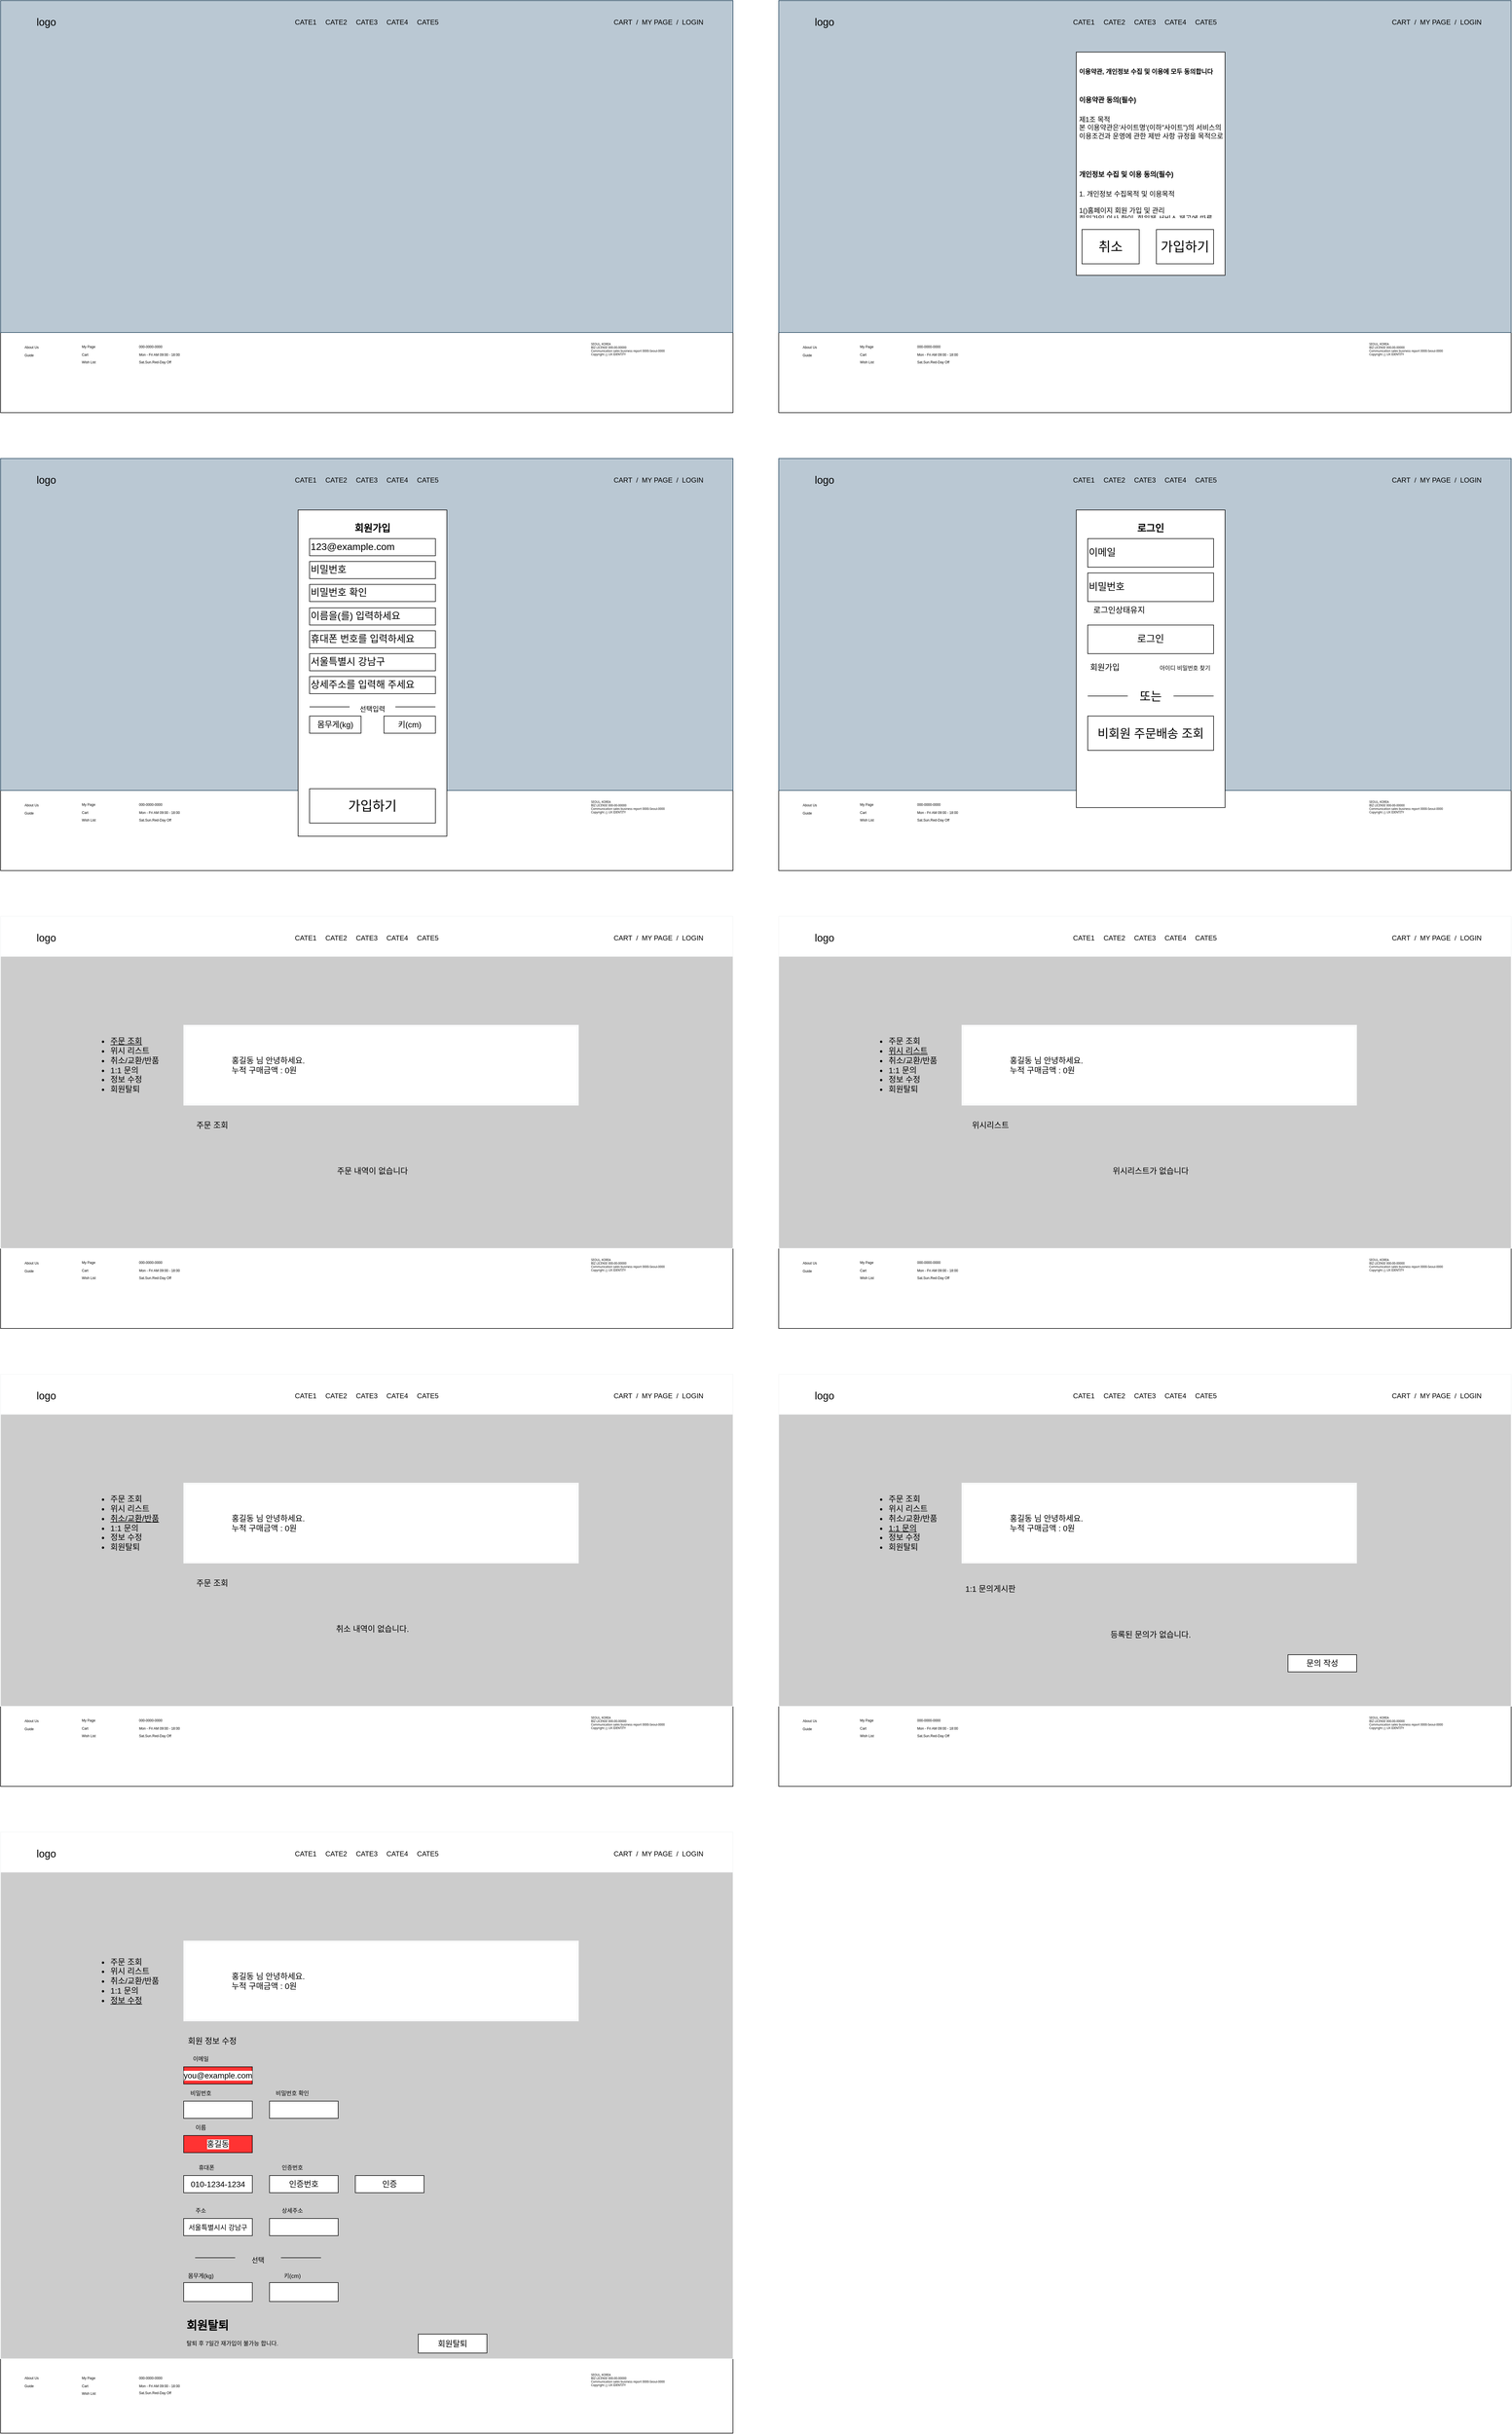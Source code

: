 <mxfile version="20.8.21" type="device"><diagram name="페이지-1" id="Fs-DJU_LA01x5wMUSc46"><mxGraphModel dx="2607" dy="1389" grid="1" gridSize="10" guides="1" tooltips="1" connect="1" arrows="1" fold="1" page="1" pageScale="1" pageWidth="900" pageHeight="1600" math="0" shadow="0"><root><mxCell id="0"/><mxCell id="1" parent="0"/><mxCell id="zeuohfzEgvl5raNn-svP-1" value="" style="rounded=0;whiteSpace=wrap;html=1;" parent="1" vertex="1"><mxGeometry x="80" y="80" width="1280" height="720" as="geometry"/></mxCell><mxCell id="zeuohfzEgvl5raNn-svP-13" value="" style="rounded=0;whiteSpace=wrap;html=1;fillColor=#bac8d3;strokeColor=#23445d;" parent="1" vertex="1"><mxGeometry x="80" y="80" width="1280" height="580" as="geometry"/></mxCell><mxCell id="zeuohfzEgvl5raNn-svP-2" value="logo" style="rounded=0;whiteSpace=wrap;html=1;strokeColor=none;fontStyle=0;fontSize=18;fillColor=none;" parent="1" vertex="1"><mxGeometry x="120" y="103" width="80" height="30" as="geometry"/></mxCell><mxCell id="zeuohfzEgvl5raNn-svP-7" value="CATE1&lt;span style=&quot;white-space: pre; font-size: 12px;&quot;&gt;&#9;&lt;/span&gt;CATE2&lt;span style=&quot;white-space: pre; font-size: 12px;&quot;&gt;&#9;&lt;/span&gt;CATE3&lt;span style=&quot;white-space: pre; font-size: 12px;&quot;&gt;&#9;&lt;/span&gt;CATE4&lt;span style=&quot;white-space: pre; font-size: 12px;&quot;&gt;&#9;&lt;/span&gt;CATE5" style="rounded=0;whiteSpace=wrap;html=1;strokeColor=none;fontSize=12;fillColor=none;" parent="1" vertex="1"><mxGeometry x="80" y="113" width="1280" height="10" as="geometry"/></mxCell><mxCell id="zeuohfzEgvl5raNn-svP-10" value="CART&amp;nbsp; /&amp;nbsp; MY PAGE&amp;nbsp; /&amp;nbsp; LOGIN" style="rounded=0;whiteSpace=wrap;html=1;strokeColor=none;fontSize=12;fillColor=none;" parent="1" vertex="1"><mxGeometry x="1130" y="113" width="200" height="10" as="geometry"/></mxCell><mxCell id="zeuohfzEgvl5raNn-svP-14" value="About Us" style="rounded=0;whiteSpace=wrap;html=1;strokeColor=none;fontSize=6;fillColor=none;align=left;" parent="1" vertex="1"><mxGeometry x="120" y="680.5" width="50" height="10" as="geometry"/></mxCell><mxCell id="zeuohfzEgvl5raNn-svP-15" value="Guide" style="rounded=0;whiteSpace=wrap;html=1;strokeColor=none;fontSize=6;fillColor=none;align=left;" parent="1" vertex="1"><mxGeometry x="120" y="694.5" width="50" height="10" as="geometry"/></mxCell><mxCell id="zeuohfzEgvl5raNn-svP-16" value="My Page" style="rounded=0;whiteSpace=wrap;html=1;strokeColor=none;fontSize=6;fillColor=none;align=left;" parent="1" vertex="1"><mxGeometry x="220" y="680" width="50" height="10" as="geometry"/></mxCell><mxCell id="zeuohfzEgvl5raNn-svP-17" value="Cart" style="rounded=0;whiteSpace=wrap;html=1;strokeColor=none;fontSize=6;fillColor=none;align=left;" parent="1" vertex="1"><mxGeometry x="220" y="694" width="50" height="10" as="geometry"/></mxCell><mxCell id="zeuohfzEgvl5raNn-svP-18" value="Wish List" style="rounded=0;whiteSpace=wrap;html=1;strokeColor=none;fontSize=6;fillColor=none;align=left;" parent="1" vertex="1"><mxGeometry x="220" y="707" width="50" height="10" as="geometry"/></mxCell><mxCell id="zeuohfzEgvl5raNn-svP-19" value="000-0000-0000" style="rounded=0;whiteSpace=wrap;html=1;strokeColor=none;fontSize=6;fillColor=none;align=left;" parent="1" vertex="1"><mxGeometry x="320" y="680" width="80" height="10" as="geometry"/></mxCell><mxCell id="zeuohfzEgvl5raNn-svP-20" value="Mon - Fri AM 09:00 - 18:00" style="rounded=0;whiteSpace=wrap;html=1;strokeColor=none;fontSize=6;fillColor=none;align=left;" parent="1" vertex="1"><mxGeometry x="320" y="694" width="130" height="10" as="geometry"/></mxCell><mxCell id="zeuohfzEgvl5raNn-svP-21" value="Sat.Sun.Red-Day Off" style="rounded=0;whiteSpace=wrap;html=1;strokeColor=none;fontSize=6;fillColor=none;align=left;" parent="1" vertex="1"><mxGeometry x="320" y="706.5" width="130" height="10" as="geometry"/></mxCell><mxCell id="zeuohfzEgvl5raNn-svP-22" value="&lt;span style=&quot;font-size: 5px; background-color: rgb(255, 255, 255); font-family: Quicksand, NanumBarunGothic, &amp;quot;Apple SD Gothic Neo&amp;quot;, &amp;quot;Malgun Gothic&amp;quot;, &amp;quot;Nanum Gothic&amp;quot;, &amp;quot;Noto Sans&amp;quot;, &amp;quot;sans-serif&amp;quot;;&quot;&gt;SEOUL, KOREA&lt;/span&gt;&lt;br style=&quot;font-size: 5px;&quot;&gt;&lt;p style=&quot;box-sizing: border-box; --tw-border-spacing-x: 0; --tw-border-spacing-y: 0; --tw-translate-x: 0; --tw-translate-y: 0; --tw-rotate: 0; --tw-skew-x: 0; --tw-skew-y: 0; --tw-scale-x: 1; --tw-scale-y: 1; --tw-pan-x: ; --tw-pan-y: ; --tw-pinch-zoom: ; --tw-scroll-snap-strictness: proximity; --tw-ordinal: ; --tw-slashed-zero: ; --tw-numeric-figure: ; --tw-numeric-spacing: ; --tw-numeric-fraction: ; --tw-ring-inset: ; --tw-ring-offset-width: 0px; --tw-ring-offset-color: #fff; --tw-ring-color: rgb(59 130 246 / 0.5); --tw-ring-offset-shadow: 0 0 #0000; --tw-ring-shadow: 0 0 #0000; --tw-shadow: 0 0 #0000; --tw-shadow-colored: 0 0 #0000; --tw-blur: ; --tw-brightness: ; --tw-contrast: ; --tw-grayscale: ; --tw-hue-rotate: ; --tw-invert: ; --tw-saturate: ; --tw-sepia: ; --tw-drop-shadow: ; --tw-backdrop-blur: ; --tw-backdrop-brightness: ; --tw-backdrop-contrast: ; --tw-backdrop-grayscale: ; --tw-backdrop-hue-rotate: ; --tw-backdrop-invert: ; --tw-backdrop-opacity: ; --tw-backdrop-saturate: ; --tw-backdrop-sepia: ; margin: 0px; border-width: 0px; border-style: solid; border-color: rgb(229, 231, 235); font-family: Quicksand, NanumBarunGothic, &amp;quot;Apple SD Gothic Neo&amp;quot;, &amp;quot;Malgun Gothic&amp;quot;, &amp;quot;Nanum Gothic&amp;quot;, &amp;quot;Noto Sans&amp;quot;, &amp;quot;sans-serif&amp;quot;; background-color: rgb(255, 255, 255); font-size: 5px;&quot;&gt;&lt;span style=&quot;box-sizing: border-box; --tw-border-spacing-x: 0; --tw-border-spacing-y: 0; --tw-translate-x: 0; --tw-translate-y: 0; --tw-rotate: 0; --tw-skew-x: 0; --tw-skew-y: 0; --tw-scale-x: 1; --tw-scale-y: 1; --tw-pan-x: ; --tw-pan-y: ; --tw-pinch-zoom: ; --tw-scroll-snap-strictness: proximity; --tw-ordinal: ; --tw-slashed-zero: ; --tw-numeric-figure: ; --tw-numeric-spacing: ; --tw-numeric-fraction: ; --tw-ring-inset: ; --tw-ring-offset-width: 0px; --tw-ring-offset-color: #fff; --tw-ring-color: rgb(59 130 246 / 0.5); --tw-ring-offset-shadow: 0 0 #0000; --tw-ring-shadow: 0 0 #0000; --tw-shadow: 0 0 #0000; --tw-shadow-colored: 0 0 #0000; --tw-blur: ; --tw-brightness: ; --tw-contrast: ; --tw-grayscale: ; --tw-hue-rotate: ; --tw-invert: ; --tw-saturate: ; --tw-sepia: ; --tw-drop-shadow: ; --tw-backdrop-blur: ; --tw-backdrop-brightness: ; --tw-backdrop-contrast: ; --tw-backdrop-grayscale: ; --tw-backdrop-hue-rotate: ; --tw-backdrop-invert: ; --tw-backdrop-opacity: ; --tw-backdrop-saturate: ; --tw-backdrop-sepia: ; border-width: 0px; border-style: solid; border-color: rgb(229, 231, 235); font-size: 5px;&quot;&gt;&lt;font style=&quot;font-size: 5px;&quot;&gt;BIZ LICENSE 000-00-00000&lt;br style=&quot;box-sizing: border-box; --tw-border-spacing-x: 0; --tw-border-spacing-y: 0; --tw-translate-x: 0; --tw-translate-y: 0; --tw-rotate: 0; --tw-skew-x: 0; --tw-skew-y: 0; --tw-scale-x: 1; --tw-scale-y: 1; --tw-pan-x: ; --tw-pan-y: ; --tw-pinch-zoom: ; --tw-scroll-snap-strictness: proximity; --tw-ordinal: ; --tw-slashed-zero: ; --tw-numeric-figure: ; --tw-numeric-spacing: ; --tw-numeric-fraction: ; --tw-ring-inset: ; --tw-ring-offset-width: 0px; --tw-ring-offset-color: #fff; --tw-ring-color: rgb(59 130 246 / 0.5); --tw-ring-offset-shadow: 0 0 #0000; --tw-ring-shadow: 0 0 #0000; --tw-shadow: 0 0 #0000; --tw-shadow-colored: 0 0 #0000; --tw-blur: ; --tw-brightness: ; --tw-contrast: ; --tw-grayscale: ; --tw-hue-rotate: ; --tw-invert: ; --tw-saturate: ; --tw-sepia: ; --tw-drop-shadow: ; --tw-backdrop-blur: ; --tw-backdrop-brightness: ; --tw-backdrop-contrast: ; --tw-backdrop-grayscale: ; --tw-backdrop-hue-rotate: ; --tw-backdrop-invert: ; --tw-backdrop-opacity: ; --tw-backdrop-saturate: ; --tw-backdrop-sepia: ; border-width: 0px; border-style: solid; border-color: rgb(229, 231, 235); font-size: 5px;&quot;&gt;Communication sales business report 0000-Seoul-0000&lt;br style=&quot;box-sizing: border-box; --tw-border-spacing-x: 0; --tw-border-spacing-y: 0; --tw-translate-x: 0; --tw-translate-y: 0; --tw-rotate: 0; --tw-skew-x: 0; --tw-skew-y: 0; --tw-scale-x: 1; --tw-scale-y: 1; --tw-pan-x: ; --tw-pan-y: ; --tw-pinch-zoom: ; --tw-scroll-snap-strictness: proximity; --tw-ordinal: ; --tw-slashed-zero: ; --tw-numeric-figure: ; --tw-numeric-spacing: ; --tw-numeric-fraction: ; --tw-ring-inset: ; --tw-ring-offset-width: 0px; --tw-ring-offset-color: #fff; --tw-ring-color: rgb(59 130 246 / 0.5); --tw-ring-offset-shadow: 0 0 #0000; --tw-ring-shadow: 0 0 #0000; --tw-shadow: 0 0 #0000; --tw-shadow-colored: 0 0 #0000; --tw-blur: ; --tw-brightness: ; --tw-contrast: ; --tw-grayscale: ; --tw-hue-rotate: ; --tw-invert: ; --tw-saturate: ; --tw-sepia: ; --tw-drop-shadow: ; --tw-backdrop-blur: ; --tw-backdrop-brightness: ; --tw-backdrop-contrast: ; --tw-backdrop-grayscale: ; --tw-backdrop-hue-rotate: ; --tw-backdrop-invert: ; --tw-backdrop-opacity: ; --tw-backdrop-saturate: ; --tw-backdrop-sepia: ; border-width: 0px; border-style: solid; border-color: rgb(229, 231, 235); font-size: 5px;&quot;&gt;Copyright ⓒ UX IDENTITY&lt;/font&gt;&lt;/span&gt;&lt;/p&gt;" style="rounded=0;whiteSpace=wrap;html=1;strokeColor=none;fontSize=5;fillColor=none;align=left;verticalAlign=top;fontColor=#000000;" parent="1" vertex="1"><mxGeometry x="1110" y="670" width="220" height="110" as="geometry"/></mxCell><mxCell id="3UaxIMUUAUssHZ3qFfka-2" value="" style="rounded=0;whiteSpace=wrap;html=1;" vertex="1" parent="1"><mxGeometry x="1440" y="80" width="1280" height="720" as="geometry"/></mxCell><mxCell id="3UaxIMUUAUssHZ3qFfka-3" value="" style="rounded=0;whiteSpace=wrap;html=1;fillColor=#bac8d3;strokeColor=#23445d;" vertex="1" parent="1"><mxGeometry x="1440" y="80" width="1280" height="580" as="geometry"/></mxCell><mxCell id="3UaxIMUUAUssHZ3qFfka-4" value="logo" style="rounded=0;whiteSpace=wrap;html=1;strokeColor=none;fontStyle=0;fontSize=18;fillColor=none;" vertex="1" parent="1"><mxGeometry x="1480" y="103" width="80" height="30" as="geometry"/></mxCell><mxCell id="3UaxIMUUAUssHZ3qFfka-5" value="CATE1&lt;span style=&quot;white-space: pre; font-size: 12px;&quot;&gt;&#9;&lt;/span&gt;CATE2&lt;span style=&quot;white-space: pre; font-size: 12px;&quot;&gt;&#9;&lt;/span&gt;CATE3&lt;span style=&quot;white-space: pre; font-size: 12px;&quot;&gt;&#9;&lt;/span&gt;CATE4&lt;span style=&quot;white-space: pre; font-size: 12px;&quot;&gt;&#9;&lt;/span&gt;CATE5" style="rounded=0;whiteSpace=wrap;html=1;strokeColor=none;fontSize=12;fillColor=none;" vertex="1" parent="1"><mxGeometry x="1440" y="113" width="1280" height="10" as="geometry"/></mxCell><mxCell id="3UaxIMUUAUssHZ3qFfka-6" value="CART&amp;nbsp; /&amp;nbsp; MY PAGE&amp;nbsp; /&amp;nbsp; LOGIN" style="rounded=0;whiteSpace=wrap;html=1;strokeColor=none;fontSize=12;fillColor=none;" vertex="1" parent="1"><mxGeometry x="2490" y="113" width="200" height="10" as="geometry"/></mxCell><mxCell id="3UaxIMUUAUssHZ3qFfka-7" value="About Us" style="rounded=0;whiteSpace=wrap;html=1;strokeColor=none;fontSize=6;fillColor=none;align=left;" vertex="1" parent="1"><mxGeometry x="1480" y="680.5" width="50" height="10" as="geometry"/></mxCell><mxCell id="3UaxIMUUAUssHZ3qFfka-8" value="Guide" style="rounded=0;whiteSpace=wrap;html=1;strokeColor=none;fontSize=6;fillColor=none;align=left;" vertex="1" parent="1"><mxGeometry x="1480" y="694.5" width="50" height="10" as="geometry"/></mxCell><mxCell id="3UaxIMUUAUssHZ3qFfka-9" value="My Page" style="rounded=0;whiteSpace=wrap;html=1;strokeColor=none;fontSize=6;fillColor=none;align=left;" vertex="1" parent="1"><mxGeometry x="1580" y="680" width="50" height="10" as="geometry"/></mxCell><mxCell id="3UaxIMUUAUssHZ3qFfka-10" value="Cart" style="rounded=0;whiteSpace=wrap;html=1;strokeColor=none;fontSize=6;fillColor=none;align=left;" vertex="1" parent="1"><mxGeometry x="1580" y="694" width="50" height="10" as="geometry"/></mxCell><mxCell id="3UaxIMUUAUssHZ3qFfka-11" value="Wish List" style="rounded=0;whiteSpace=wrap;html=1;strokeColor=none;fontSize=6;fillColor=none;align=left;" vertex="1" parent="1"><mxGeometry x="1580" y="707" width="50" height="10" as="geometry"/></mxCell><mxCell id="3UaxIMUUAUssHZ3qFfka-12" value="000-0000-0000" style="rounded=0;whiteSpace=wrap;html=1;strokeColor=none;fontSize=6;fillColor=none;align=left;" vertex="1" parent="1"><mxGeometry x="1680" y="680" width="80" height="10" as="geometry"/></mxCell><mxCell id="3UaxIMUUAUssHZ3qFfka-13" value="Mon - Fri AM 09:00 - 18:00" style="rounded=0;whiteSpace=wrap;html=1;strokeColor=none;fontSize=6;fillColor=none;align=left;" vertex="1" parent="1"><mxGeometry x="1680" y="694" width="130" height="10" as="geometry"/></mxCell><mxCell id="3UaxIMUUAUssHZ3qFfka-14" value="Sat.Sun.Red-Day Off" style="rounded=0;whiteSpace=wrap;html=1;strokeColor=none;fontSize=6;fillColor=none;align=left;" vertex="1" parent="1"><mxGeometry x="1680" y="706.5" width="130" height="10" as="geometry"/></mxCell><mxCell id="3UaxIMUUAUssHZ3qFfka-15" value="&lt;span style=&quot;font-size: 5px; background-color: rgb(255, 255, 255); font-family: Quicksand, NanumBarunGothic, &amp;quot;Apple SD Gothic Neo&amp;quot;, &amp;quot;Malgun Gothic&amp;quot;, &amp;quot;Nanum Gothic&amp;quot;, &amp;quot;Noto Sans&amp;quot;, &amp;quot;sans-serif&amp;quot;;&quot;&gt;SEOUL, KOREA&lt;/span&gt;&lt;br style=&quot;font-size: 5px;&quot;&gt;&lt;p style=&quot;box-sizing: border-box; --tw-border-spacing-x: 0; --tw-border-spacing-y: 0; --tw-translate-x: 0; --tw-translate-y: 0; --tw-rotate: 0; --tw-skew-x: 0; --tw-skew-y: 0; --tw-scale-x: 1; --tw-scale-y: 1; --tw-pan-x: ; --tw-pan-y: ; --tw-pinch-zoom: ; --tw-scroll-snap-strictness: proximity; --tw-ordinal: ; --tw-slashed-zero: ; --tw-numeric-figure: ; --tw-numeric-spacing: ; --tw-numeric-fraction: ; --tw-ring-inset: ; --tw-ring-offset-width: 0px; --tw-ring-offset-color: #fff; --tw-ring-color: rgb(59 130 246 / 0.5); --tw-ring-offset-shadow: 0 0 #0000; --tw-ring-shadow: 0 0 #0000; --tw-shadow: 0 0 #0000; --tw-shadow-colored: 0 0 #0000; --tw-blur: ; --tw-brightness: ; --tw-contrast: ; --tw-grayscale: ; --tw-hue-rotate: ; --tw-invert: ; --tw-saturate: ; --tw-sepia: ; --tw-drop-shadow: ; --tw-backdrop-blur: ; --tw-backdrop-brightness: ; --tw-backdrop-contrast: ; --tw-backdrop-grayscale: ; --tw-backdrop-hue-rotate: ; --tw-backdrop-invert: ; --tw-backdrop-opacity: ; --tw-backdrop-saturate: ; --tw-backdrop-sepia: ; margin: 0px; border-width: 0px; border-style: solid; border-color: rgb(229, 231, 235); font-family: Quicksand, NanumBarunGothic, &amp;quot;Apple SD Gothic Neo&amp;quot;, &amp;quot;Malgun Gothic&amp;quot;, &amp;quot;Nanum Gothic&amp;quot;, &amp;quot;Noto Sans&amp;quot;, &amp;quot;sans-serif&amp;quot;; background-color: rgb(255, 255, 255); font-size: 5px;&quot;&gt;&lt;span style=&quot;box-sizing: border-box; --tw-border-spacing-x: 0; --tw-border-spacing-y: 0; --tw-translate-x: 0; --tw-translate-y: 0; --tw-rotate: 0; --tw-skew-x: 0; --tw-skew-y: 0; --tw-scale-x: 1; --tw-scale-y: 1; --tw-pan-x: ; --tw-pan-y: ; --tw-pinch-zoom: ; --tw-scroll-snap-strictness: proximity; --tw-ordinal: ; --tw-slashed-zero: ; --tw-numeric-figure: ; --tw-numeric-spacing: ; --tw-numeric-fraction: ; --tw-ring-inset: ; --tw-ring-offset-width: 0px; --tw-ring-offset-color: #fff; --tw-ring-color: rgb(59 130 246 / 0.5); --tw-ring-offset-shadow: 0 0 #0000; --tw-ring-shadow: 0 0 #0000; --tw-shadow: 0 0 #0000; --tw-shadow-colored: 0 0 #0000; --tw-blur: ; --tw-brightness: ; --tw-contrast: ; --tw-grayscale: ; --tw-hue-rotate: ; --tw-invert: ; --tw-saturate: ; --tw-sepia: ; --tw-drop-shadow: ; --tw-backdrop-blur: ; --tw-backdrop-brightness: ; --tw-backdrop-contrast: ; --tw-backdrop-grayscale: ; --tw-backdrop-hue-rotate: ; --tw-backdrop-invert: ; --tw-backdrop-opacity: ; --tw-backdrop-saturate: ; --tw-backdrop-sepia: ; border-width: 0px; border-style: solid; border-color: rgb(229, 231, 235); font-size: 5px;&quot;&gt;&lt;font style=&quot;font-size: 5px;&quot;&gt;BIZ LICENSE 000-00-00000&lt;br style=&quot;box-sizing: border-box; --tw-border-spacing-x: 0; --tw-border-spacing-y: 0; --tw-translate-x: 0; --tw-translate-y: 0; --tw-rotate: 0; --tw-skew-x: 0; --tw-skew-y: 0; --tw-scale-x: 1; --tw-scale-y: 1; --tw-pan-x: ; --tw-pan-y: ; --tw-pinch-zoom: ; --tw-scroll-snap-strictness: proximity; --tw-ordinal: ; --tw-slashed-zero: ; --tw-numeric-figure: ; --tw-numeric-spacing: ; --tw-numeric-fraction: ; --tw-ring-inset: ; --tw-ring-offset-width: 0px; --tw-ring-offset-color: #fff; --tw-ring-color: rgb(59 130 246 / 0.5); --tw-ring-offset-shadow: 0 0 #0000; --tw-ring-shadow: 0 0 #0000; --tw-shadow: 0 0 #0000; --tw-shadow-colored: 0 0 #0000; --tw-blur: ; --tw-brightness: ; --tw-contrast: ; --tw-grayscale: ; --tw-hue-rotate: ; --tw-invert: ; --tw-saturate: ; --tw-sepia: ; --tw-drop-shadow: ; --tw-backdrop-blur: ; --tw-backdrop-brightness: ; --tw-backdrop-contrast: ; --tw-backdrop-grayscale: ; --tw-backdrop-hue-rotate: ; --tw-backdrop-invert: ; --tw-backdrop-opacity: ; --tw-backdrop-saturate: ; --tw-backdrop-sepia: ; border-width: 0px; border-style: solid; border-color: rgb(229, 231, 235); font-size: 5px;&quot;&gt;Communication sales business report 0000-Seoul-0000&lt;br style=&quot;box-sizing: border-box; --tw-border-spacing-x: 0; --tw-border-spacing-y: 0; --tw-translate-x: 0; --tw-translate-y: 0; --tw-rotate: 0; --tw-skew-x: 0; --tw-skew-y: 0; --tw-scale-x: 1; --tw-scale-y: 1; --tw-pan-x: ; --tw-pan-y: ; --tw-pinch-zoom: ; --tw-scroll-snap-strictness: proximity; --tw-ordinal: ; --tw-slashed-zero: ; --tw-numeric-figure: ; --tw-numeric-spacing: ; --tw-numeric-fraction: ; --tw-ring-inset: ; --tw-ring-offset-width: 0px; --tw-ring-offset-color: #fff; --tw-ring-color: rgb(59 130 246 / 0.5); --tw-ring-offset-shadow: 0 0 #0000; --tw-ring-shadow: 0 0 #0000; --tw-shadow: 0 0 #0000; --tw-shadow-colored: 0 0 #0000; --tw-blur: ; --tw-brightness: ; --tw-contrast: ; --tw-grayscale: ; --tw-hue-rotate: ; --tw-invert: ; --tw-saturate: ; --tw-sepia: ; --tw-drop-shadow: ; --tw-backdrop-blur: ; --tw-backdrop-brightness: ; --tw-backdrop-contrast: ; --tw-backdrop-grayscale: ; --tw-backdrop-hue-rotate: ; --tw-backdrop-invert: ; --tw-backdrop-opacity: ; --tw-backdrop-saturate: ; --tw-backdrop-sepia: ; border-width: 0px; border-style: solid; border-color: rgb(229, 231, 235); font-size: 5px;&quot;&gt;Copyright ⓒ UX IDENTITY&lt;/font&gt;&lt;/span&gt;&lt;/p&gt;" style="rounded=0;whiteSpace=wrap;html=1;strokeColor=none;fontSize=5;fillColor=none;align=left;verticalAlign=top;fontColor=#000000;" vertex="1" parent="1"><mxGeometry x="2470" y="670" width="220" height="110" as="geometry"/></mxCell><mxCell id="3UaxIMUUAUssHZ3qFfka-18" value="" style="rounded=0;whiteSpace=wrap;html=1;" vertex="1" parent="1"><mxGeometry x="1960" y="170" width="260" height="390" as="geometry"/></mxCell><mxCell id="3UaxIMUUAUssHZ3qFfka-20" value="&lt;h1&gt;&lt;font style=&quot;font-size: 12px;&quot;&gt;이용약관 동의(필수)&lt;/font&gt;&lt;/h1&gt;&lt;div&gt;&lt;font style=&quot;font-size: 12px;&quot;&gt;제1조 목적&lt;/font&gt;&lt;/div&gt;&lt;div&gt;&lt;font style=&quot;font-size: 12px;&quot;&gt;본 이용약관은'사이트명'(이하&quot;사이트&quot;)의 서비스의 이용조건과 운영에 관한 제반 사항 규정을 목적으로&lt;/font&gt;&lt;/div&gt;" style="text;html=1;strokeColor=none;fillColor=none;spacing=5;spacingTop=-20;whiteSpace=wrap;overflow=hidden;rounded=0;" vertex="1" parent="1"><mxGeometry x="1960" y="230" width="260" height="100" as="geometry"/></mxCell><mxCell id="3UaxIMUUAUssHZ3qFfka-21" value="&lt;h1&gt;&lt;font style=&quot;font-size: 12px;&quot;&gt;개인정보 수집 및 이용 동의(필수)&lt;/font&gt;&lt;/h1&gt;&lt;div&gt;1. 개인정보 수집목적 및 이용목적&lt;/div&gt;&lt;div&gt;&lt;br&gt;&lt;/div&gt;&lt;div&gt;1()홈페이지 회원 가입 및 관리&lt;/div&gt;&lt;div&gt;회원가입 의사 확인, 회원제 서비스 제공에 따른&lt;/div&gt;" style="text;html=1;strokeColor=none;fillColor=none;spacing=5;spacingTop=-20;whiteSpace=wrap;overflow=hidden;rounded=0;" vertex="1" parent="1"><mxGeometry x="1960" y="360" width="260" height="100" as="geometry"/></mxCell><mxCell id="3UaxIMUUAUssHZ3qFfka-23" value="&lt;font style=&quot;font-size: 23px;&quot;&gt;취소&lt;/font&gt;" style="rounded=0;whiteSpace=wrap;html=1;fontSize=12;" vertex="1" parent="1"><mxGeometry x="1970" y="480" width="100" height="60" as="geometry"/></mxCell><mxCell id="3UaxIMUUAUssHZ3qFfka-24" value="&lt;font style=&quot;font-size: 23px;&quot;&gt;가입하기&lt;/font&gt;" style="rounded=0;whiteSpace=wrap;html=1;fontSize=12;" vertex="1" parent="1"><mxGeometry x="2100" y="480" width="100" height="60" as="geometry"/></mxCell><mxCell id="3UaxIMUUAUssHZ3qFfka-25" value="&lt;h1&gt;&lt;font style=&quot;font-size: 11px;&quot;&gt;이용약관, 개인정보 수집 및 이용에 모두 동의합니다&lt;/font&gt;&lt;/h1&gt;" style="text;html=1;strokeColor=none;fillColor=none;spacing=5;spacingTop=-20;whiteSpace=wrap;overflow=hidden;rounded=0;" vertex="1" parent="1"><mxGeometry x="1960" y="180" width="260" height="40" as="geometry"/></mxCell><mxCell id="3UaxIMUUAUssHZ3qFfka-46" value="" style="rounded=0;whiteSpace=wrap;html=1;" vertex="1" parent="1"><mxGeometry x="80" y="880" width="1280" height="720" as="geometry"/></mxCell><mxCell id="3UaxIMUUAUssHZ3qFfka-47" value="" style="rounded=0;whiteSpace=wrap;html=1;fillColor=#bac8d3;strokeColor=#23445d;" vertex="1" parent="1"><mxGeometry x="80" y="880" width="1280" height="580" as="geometry"/></mxCell><mxCell id="3UaxIMUUAUssHZ3qFfka-48" value="logo" style="rounded=0;whiteSpace=wrap;html=1;strokeColor=none;fontStyle=0;fontSize=18;fillColor=none;" vertex="1" parent="1"><mxGeometry x="120" y="903" width="80" height="30" as="geometry"/></mxCell><mxCell id="3UaxIMUUAUssHZ3qFfka-49" value="CATE1&lt;span style=&quot;white-space: pre; font-size: 12px;&quot;&gt;&#9;&lt;/span&gt;CATE2&lt;span style=&quot;white-space: pre; font-size: 12px;&quot;&gt;&#9;&lt;/span&gt;CATE3&lt;span style=&quot;white-space: pre; font-size: 12px;&quot;&gt;&#9;&lt;/span&gt;CATE4&lt;span style=&quot;white-space: pre; font-size: 12px;&quot;&gt;&#9;&lt;/span&gt;CATE5" style="rounded=0;whiteSpace=wrap;html=1;strokeColor=none;fontSize=12;fillColor=none;" vertex="1" parent="1"><mxGeometry x="80" y="913" width="1280" height="10" as="geometry"/></mxCell><mxCell id="3UaxIMUUAUssHZ3qFfka-50" value="CART&amp;nbsp; /&amp;nbsp; MY PAGE&amp;nbsp; /&amp;nbsp; LOGIN" style="rounded=0;whiteSpace=wrap;html=1;strokeColor=none;fontSize=12;fillColor=none;" vertex="1" parent="1"><mxGeometry x="1130" y="913" width="200" height="10" as="geometry"/></mxCell><mxCell id="3UaxIMUUAUssHZ3qFfka-51" value="About Us" style="rounded=0;whiteSpace=wrap;html=1;strokeColor=none;fontSize=6;fillColor=none;align=left;" vertex="1" parent="1"><mxGeometry x="120" y="1480.5" width="50" height="10" as="geometry"/></mxCell><mxCell id="3UaxIMUUAUssHZ3qFfka-52" value="Guide" style="rounded=0;whiteSpace=wrap;html=1;strokeColor=none;fontSize=6;fillColor=none;align=left;" vertex="1" parent="1"><mxGeometry x="120" y="1494.5" width="50" height="10" as="geometry"/></mxCell><mxCell id="3UaxIMUUAUssHZ3qFfka-53" value="My Page" style="rounded=0;whiteSpace=wrap;html=1;strokeColor=none;fontSize=6;fillColor=none;align=left;" vertex="1" parent="1"><mxGeometry x="220" y="1480" width="50" height="10" as="geometry"/></mxCell><mxCell id="3UaxIMUUAUssHZ3qFfka-54" value="Cart" style="rounded=0;whiteSpace=wrap;html=1;strokeColor=none;fontSize=6;fillColor=none;align=left;" vertex="1" parent="1"><mxGeometry x="220" y="1494" width="50" height="10" as="geometry"/></mxCell><mxCell id="3UaxIMUUAUssHZ3qFfka-55" value="Wish List" style="rounded=0;whiteSpace=wrap;html=1;strokeColor=none;fontSize=6;fillColor=none;align=left;" vertex="1" parent="1"><mxGeometry x="220" y="1507" width="50" height="10" as="geometry"/></mxCell><mxCell id="3UaxIMUUAUssHZ3qFfka-56" value="000-0000-0000" style="rounded=0;whiteSpace=wrap;html=1;strokeColor=none;fontSize=6;fillColor=none;align=left;" vertex="1" parent="1"><mxGeometry x="320" y="1480" width="80" height="10" as="geometry"/></mxCell><mxCell id="3UaxIMUUAUssHZ3qFfka-57" value="Mon - Fri AM 09:00 - 18:00" style="rounded=0;whiteSpace=wrap;html=1;strokeColor=none;fontSize=6;fillColor=none;align=left;" vertex="1" parent="1"><mxGeometry x="320" y="1494" width="130" height="10" as="geometry"/></mxCell><mxCell id="3UaxIMUUAUssHZ3qFfka-58" value="Sat.Sun.Red-Day Off" style="rounded=0;whiteSpace=wrap;html=1;strokeColor=none;fontSize=6;fillColor=none;align=left;" vertex="1" parent="1"><mxGeometry x="320" y="1506.5" width="130" height="10" as="geometry"/></mxCell><mxCell id="3UaxIMUUAUssHZ3qFfka-59" value="&lt;span style=&quot;font-size: 5px; background-color: rgb(255, 255, 255); font-family: Quicksand, NanumBarunGothic, &amp;quot;Apple SD Gothic Neo&amp;quot;, &amp;quot;Malgun Gothic&amp;quot;, &amp;quot;Nanum Gothic&amp;quot;, &amp;quot;Noto Sans&amp;quot;, &amp;quot;sans-serif&amp;quot;;&quot;&gt;SEOUL, KOREA&lt;/span&gt;&lt;br style=&quot;font-size: 5px;&quot;&gt;&lt;p style=&quot;box-sizing: border-box; --tw-border-spacing-x: 0; --tw-border-spacing-y: 0; --tw-translate-x: 0; --tw-translate-y: 0; --tw-rotate: 0; --tw-skew-x: 0; --tw-skew-y: 0; --tw-scale-x: 1; --tw-scale-y: 1; --tw-pan-x: ; --tw-pan-y: ; --tw-pinch-zoom: ; --tw-scroll-snap-strictness: proximity; --tw-ordinal: ; --tw-slashed-zero: ; --tw-numeric-figure: ; --tw-numeric-spacing: ; --tw-numeric-fraction: ; --tw-ring-inset: ; --tw-ring-offset-width: 0px; --tw-ring-offset-color: #fff; --tw-ring-color: rgb(59 130 246 / 0.5); --tw-ring-offset-shadow: 0 0 #0000; --tw-ring-shadow: 0 0 #0000; --tw-shadow: 0 0 #0000; --tw-shadow-colored: 0 0 #0000; --tw-blur: ; --tw-brightness: ; --tw-contrast: ; --tw-grayscale: ; --tw-hue-rotate: ; --tw-invert: ; --tw-saturate: ; --tw-sepia: ; --tw-drop-shadow: ; --tw-backdrop-blur: ; --tw-backdrop-brightness: ; --tw-backdrop-contrast: ; --tw-backdrop-grayscale: ; --tw-backdrop-hue-rotate: ; --tw-backdrop-invert: ; --tw-backdrop-opacity: ; --tw-backdrop-saturate: ; --tw-backdrop-sepia: ; margin: 0px; border-width: 0px; border-style: solid; border-color: rgb(229, 231, 235); font-family: Quicksand, NanumBarunGothic, &amp;quot;Apple SD Gothic Neo&amp;quot;, &amp;quot;Malgun Gothic&amp;quot;, &amp;quot;Nanum Gothic&amp;quot;, &amp;quot;Noto Sans&amp;quot;, &amp;quot;sans-serif&amp;quot;; background-color: rgb(255, 255, 255); font-size: 5px;&quot;&gt;&lt;span style=&quot;box-sizing: border-box; --tw-border-spacing-x: 0; --tw-border-spacing-y: 0; --tw-translate-x: 0; --tw-translate-y: 0; --tw-rotate: 0; --tw-skew-x: 0; --tw-skew-y: 0; --tw-scale-x: 1; --tw-scale-y: 1; --tw-pan-x: ; --tw-pan-y: ; --tw-pinch-zoom: ; --tw-scroll-snap-strictness: proximity; --tw-ordinal: ; --tw-slashed-zero: ; --tw-numeric-figure: ; --tw-numeric-spacing: ; --tw-numeric-fraction: ; --tw-ring-inset: ; --tw-ring-offset-width: 0px; --tw-ring-offset-color: #fff; --tw-ring-color: rgb(59 130 246 / 0.5); --tw-ring-offset-shadow: 0 0 #0000; --tw-ring-shadow: 0 0 #0000; --tw-shadow: 0 0 #0000; --tw-shadow-colored: 0 0 #0000; --tw-blur: ; --tw-brightness: ; --tw-contrast: ; --tw-grayscale: ; --tw-hue-rotate: ; --tw-invert: ; --tw-saturate: ; --tw-sepia: ; --tw-drop-shadow: ; --tw-backdrop-blur: ; --tw-backdrop-brightness: ; --tw-backdrop-contrast: ; --tw-backdrop-grayscale: ; --tw-backdrop-hue-rotate: ; --tw-backdrop-invert: ; --tw-backdrop-opacity: ; --tw-backdrop-saturate: ; --tw-backdrop-sepia: ; border-width: 0px; border-style: solid; border-color: rgb(229, 231, 235); font-size: 5px;&quot;&gt;&lt;font style=&quot;font-size: 5px;&quot;&gt;BIZ LICENSE 000-00-00000&lt;br style=&quot;box-sizing: border-box; --tw-border-spacing-x: 0; --tw-border-spacing-y: 0; --tw-translate-x: 0; --tw-translate-y: 0; --tw-rotate: 0; --tw-skew-x: 0; --tw-skew-y: 0; --tw-scale-x: 1; --tw-scale-y: 1; --tw-pan-x: ; --tw-pan-y: ; --tw-pinch-zoom: ; --tw-scroll-snap-strictness: proximity; --tw-ordinal: ; --tw-slashed-zero: ; --tw-numeric-figure: ; --tw-numeric-spacing: ; --tw-numeric-fraction: ; --tw-ring-inset: ; --tw-ring-offset-width: 0px; --tw-ring-offset-color: #fff; --tw-ring-color: rgb(59 130 246 / 0.5); --tw-ring-offset-shadow: 0 0 #0000; --tw-ring-shadow: 0 0 #0000; --tw-shadow: 0 0 #0000; --tw-shadow-colored: 0 0 #0000; --tw-blur: ; --tw-brightness: ; --tw-contrast: ; --tw-grayscale: ; --tw-hue-rotate: ; --tw-invert: ; --tw-saturate: ; --tw-sepia: ; --tw-drop-shadow: ; --tw-backdrop-blur: ; --tw-backdrop-brightness: ; --tw-backdrop-contrast: ; --tw-backdrop-grayscale: ; --tw-backdrop-hue-rotate: ; --tw-backdrop-invert: ; --tw-backdrop-opacity: ; --tw-backdrop-saturate: ; --tw-backdrop-sepia: ; border-width: 0px; border-style: solid; border-color: rgb(229, 231, 235); font-size: 5px;&quot;&gt;Communication sales business report 0000-Seoul-0000&lt;br style=&quot;box-sizing: border-box; --tw-border-spacing-x: 0; --tw-border-spacing-y: 0; --tw-translate-x: 0; --tw-translate-y: 0; --tw-rotate: 0; --tw-skew-x: 0; --tw-skew-y: 0; --tw-scale-x: 1; --tw-scale-y: 1; --tw-pan-x: ; --tw-pan-y: ; --tw-pinch-zoom: ; --tw-scroll-snap-strictness: proximity; --tw-ordinal: ; --tw-slashed-zero: ; --tw-numeric-figure: ; --tw-numeric-spacing: ; --tw-numeric-fraction: ; --tw-ring-inset: ; --tw-ring-offset-width: 0px; --tw-ring-offset-color: #fff; --tw-ring-color: rgb(59 130 246 / 0.5); --tw-ring-offset-shadow: 0 0 #0000; --tw-ring-shadow: 0 0 #0000; --tw-shadow: 0 0 #0000; --tw-shadow-colored: 0 0 #0000; --tw-blur: ; --tw-brightness: ; --tw-contrast: ; --tw-grayscale: ; --tw-hue-rotate: ; --tw-invert: ; --tw-saturate: ; --tw-sepia: ; --tw-drop-shadow: ; --tw-backdrop-blur: ; --tw-backdrop-brightness: ; --tw-backdrop-contrast: ; --tw-backdrop-grayscale: ; --tw-backdrop-hue-rotate: ; --tw-backdrop-invert: ; --tw-backdrop-opacity: ; --tw-backdrop-saturate: ; --tw-backdrop-sepia: ; border-width: 0px; border-style: solid; border-color: rgb(229, 231, 235); font-size: 5px;&quot;&gt;Copyright ⓒ UX IDENTITY&lt;/font&gt;&lt;/span&gt;&lt;/p&gt;" style="rounded=0;whiteSpace=wrap;html=1;strokeColor=none;fontSize=5;fillColor=none;align=left;verticalAlign=top;fontColor=#000000;" vertex="1" parent="1"><mxGeometry x="1110" y="1470" width="220" height="110" as="geometry"/></mxCell><mxCell id="3UaxIMUUAUssHZ3qFfka-60" value="" style="rounded=0;whiteSpace=wrap;html=1;" vertex="1" parent="1"><mxGeometry x="600" y="970" width="260" height="570" as="geometry"/></mxCell><mxCell id="3UaxIMUUAUssHZ3qFfka-64" value="&lt;font style=&quot;font-size: 23px;&quot;&gt;가입하기&lt;/font&gt;" style="rounded=0;whiteSpace=wrap;html=1;fontSize=12;" vertex="1" parent="1"><mxGeometry x="620" y="1457" width="220" height="60" as="geometry"/></mxCell><mxCell id="3UaxIMUUAUssHZ3qFfka-65" value="&lt;h1&gt;&lt;font style=&quot;font-size: 17px;&quot;&gt;회원가입&lt;/font&gt;&lt;/h1&gt;" style="text;html=1;strokeColor=none;fillColor=none;spacing=5;spacingTop=-20;whiteSpace=wrap;overflow=hidden;rounded=0;align=center;" vertex="1" parent="1"><mxGeometry x="600" y="980" width="260" height="40" as="geometry"/></mxCell><mxCell id="3UaxIMUUAUssHZ3qFfka-67" value="123@example.com" style="rounded=0;whiteSpace=wrap;html=1;fontSize=17;align=left;verticalAlign=middle;" vertex="1" parent="1"><mxGeometry x="620" y="1020" width="220" height="30" as="geometry"/></mxCell><mxCell id="3UaxIMUUAUssHZ3qFfka-68" value="비밀번호" style="rounded=0;whiteSpace=wrap;html=1;fontSize=17;align=left;verticalAlign=middle;" vertex="1" parent="1"><mxGeometry x="620" y="1060" width="220" height="30" as="geometry"/></mxCell><mxCell id="3UaxIMUUAUssHZ3qFfka-69" value="비밀번호 확인" style="rounded=0;whiteSpace=wrap;html=1;fontSize=17;align=left;verticalAlign=middle;" vertex="1" parent="1"><mxGeometry x="620" y="1100" width="220" height="30" as="geometry"/></mxCell><mxCell id="3UaxIMUUAUssHZ3qFfka-70" value="이름을(를) 입력하세요" style="rounded=0;whiteSpace=wrap;html=1;fontSize=17;align=left;verticalAlign=middle;" vertex="1" parent="1"><mxGeometry x="620" y="1141" width="220" height="30" as="geometry"/></mxCell><mxCell id="3UaxIMUUAUssHZ3qFfka-72" value="" style="rounded=0;whiteSpace=wrap;html=1;" vertex="1" parent="1"><mxGeometry x="1440" y="880" width="1280" height="720" as="geometry"/></mxCell><mxCell id="3UaxIMUUAUssHZ3qFfka-73" value="" style="rounded=0;whiteSpace=wrap;html=1;fillColor=#bac8d3;strokeColor=#23445d;" vertex="1" parent="1"><mxGeometry x="1440" y="880" width="1280" height="580" as="geometry"/></mxCell><mxCell id="3UaxIMUUAUssHZ3qFfka-74" value="logo" style="rounded=0;whiteSpace=wrap;html=1;strokeColor=none;fontStyle=0;fontSize=18;fillColor=none;" vertex="1" parent="1"><mxGeometry x="1480" y="903" width="80" height="30" as="geometry"/></mxCell><mxCell id="3UaxIMUUAUssHZ3qFfka-75" value="CATE1&lt;span style=&quot;white-space: pre; font-size: 12px;&quot;&gt;&#9;&lt;/span&gt;CATE2&lt;span style=&quot;white-space: pre; font-size: 12px;&quot;&gt;&#9;&lt;/span&gt;CATE3&lt;span style=&quot;white-space: pre; font-size: 12px;&quot;&gt;&#9;&lt;/span&gt;CATE4&lt;span style=&quot;white-space: pre; font-size: 12px;&quot;&gt;&#9;&lt;/span&gt;CATE5" style="rounded=0;whiteSpace=wrap;html=1;strokeColor=none;fontSize=12;fillColor=none;" vertex="1" parent="1"><mxGeometry x="1440" y="913" width="1280" height="10" as="geometry"/></mxCell><mxCell id="3UaxIMUUAUssHZ3qFfka-76" value="CART&amp;nbsp; /&amp;nbsp; MY PAGE&amp;nbsp; /&amp;nbsp; LOGIN" style="rounded=0;whiteSpace=wrap;html=1;strokeColor=none;fontSize=12;fillColor=none;" vertex="1" parent="1"><mxGeometry x="2490" y="913" width="200" height="10" as="geometry"/></mxCell><mxCell id="3UaxIMUUAUssHZ3qFfka-77" value="About Us" style="rounded=0;whiteSpace=wrap;html=1;strokeColor=none;fontSize=6;fillColor=none;align=left;" vertex="1" parent="1"><mxGeometry x="1480" y="1480.5" width="50" height="10" as="geometry"/></mxCell><mxCell id="3UaxIMUUAUssHZ3qFfka-78" value="Guide" style="rounded=0;whiteSpace=wrap;html=1;strokeColor=none;fontSize=6;fillColor=none;align=left;" vertex="1" parent="1"><mxGeometry x="1480" y="1494.5" width="50" height="10" as="geometry"/></mxCell><mxCell id="3UaxIMUUAUssHZ3qFfka-79" value="My Page" style="rounded=0;whiteSpace=wrap;html=1;strokeColor=none;fontSize=6;fillColor=none;align=left;" vertex="1" parent="1"><mxGeometry x="1580" y="1480" width="50" height="10" as="geometry"/></mxCell><mxCell id="3UaxIMUUAUssHZ3qFfka-80" value="Cart" style="rounded=0;whiteSpace=wrap;html=1;strokeColor=none;fontSize=6;fillColor=none;align=left;" vertex="1" parent="1"><mxGeometry x="1580" y="1494" width="50" height="10" as="geometry"/></mxCell><mxCell id="3UaxIMUUAUssHZ3qFfka-81" value="Wish List" style="rounded=0;whiteSpace=wrap;html=1;strokeColor=none;fontSize=6;fillColor=none;align=left;" vertex="1" parent="1"><mxGeometry x="1580" y="1507" width="50" height="10" as="geometry"/></mxCell><mxCell id="3UaxIMUUAUssHZ3qFfka-82" value="000-0000-0000" style="rounded=0;whiteSpace=wrap;html=1;strokeColor=none;fontSize=6;fillColor=none;align=left;" vertex="1" parent="1"><mxGeometry x="1680" y="1480" width="80" height="10" as="geometry"/></mxCell><mxCell id="3UaxIMUUAUssHZ3qFfka-83" value="Mon - Fri AM 09:00 - 18:00" style="rounded=0;whiteSpace=wrap;html=1;strokeColor=none;fontSize=6;fillColor=none;align=left;" vertex="1" parent="1"><mxGeometry x="1680" y="1494" width="130" height="10" as="geometry"/></mxCell><mxCell id="3UaxIMUUAUssHZ3qFfka-84" value="Sat.Sun.Red-Day Off" style="rounded=0;whiteSpace=wrap;html=1;strokeColor=none;fontSize=6;fillColor=none;align=left;" vertex="1" parent="1"><mxGeometry x="1680" y="1506.5" width="130" height="10" as="geometry"/></mxCell><mxCell id="3UaxIMUUAUssHZ3qFfka-85" value="&lt;span style=&quot;font-size: 5px; background-color: rgb(255, 255, 255); font-family: Quicksand, NanumBarunGothic, &amp;quot;Apple SD Gothic Neo&amp;quot;, &amp;quot;Malgun Gothic&amp;quot;, &amp;quot;Nanum Gothic&amp;quot;, &amp;quot;Noto Sans&amp;quot;, &amp;quot;sans-serif&amp;quot;;&quot;&gt;SEOUL, KOREA&lt;/span&gt;&lt;br style=&quot;font-size: 5px;&quot;&gt;&lt;p style=&quot;box-sizing: border-box; --tw-border-spacing-x: 0; --tw-border-spacing-y: 0; --tw-translate-x: 0; --tw-translate-y: 0; --tw-rotate: 0; --tw-skew-x: 0; --tw-skew-y: 0; --tw-scale-x: 1; --tw-scale-y: 1; --tw-pan-x: ; --tw-pan-y: ; --tw-pinch-zoom: ; --tw-scroll-snap-strictness: proximity; --tw-ordinal: ; --tw-slashed-zero: ; --tw-numeric-figure: ; --tw-numeric-spacing: ; --tw-numeric-fraction: ; --tw-ring-inset: ; --tw-ring-offset-width: 0px; --tw-ring-offset-color: #fff; --tw-ring-color: rgb(59 130 246 / 0.5); --tw-ring-offset-shadow: 0 0 #0000; --tw-ring-shadow: 0 0 #0000; --tw-shadow: 0 0 #0000; --tw-shadow-colored: 0 0 #0000; --tw-blur: ; --tw-brightness: ; --tw-contrast: ; --tw-grayscale: ; --tw-hue-rotate: ; --tw-invert: ; --tw-saturate: ; --tw-sepia: ; --tw-drop-shadow: ; --tw-backdrop-blur: ; --tw-backdrop-brightness: ; --tw-backdrop-contrast: ; --tw-backdrop-grayscale: ; --tw-backdrop-hue-rotate: ; --tw-backdrop-invert: ; --tw-backdrop-opacity: ; --tw-backdrop-saturate: ; --tw-backdrop-sepia: ; margin: 0px; border-width: 0px; border-style: solid; border-color: rgb(229, 231, 235); font-family: Quicksand, NanumBarunGothic, &amp;quot;Apple SD Gothic Neo&amp;quot;, &amp;quot;Malgun Gothic&amp;quot;, &amp;quot;Nanum Gothic&amp;quot;, &amp;quot;Noto Sans&amp;quot;, &amp;quot;sans-serif&amp;quot;; background-color: rgb(255, 255, 255); font-size: 5px;&quot;&gt;&lt;span style=&quot;box-sizing: border-box; --tw-border-spacing-x: 0; --tw-border-spacing-y: 0; --tw-translate-x: 0; --tw-translate-y: 0; --tw-rotate: 0; --tw-skew-x: 0; --tw-skew-y: 0; --tw-scale-x: 1; --tw-scale-y: 1; --tw-pan-x: ; --tw-pan-y: ; --tw-pinch-zoom: ; --tw-scroll-snap-strictness: proximity; --tw-ordinal: ; --tw-slashed-zero: ; --tw-numeric-figure: ; --tw-numeric-spacing: ; --tw-numeric-fraction: ; --tw-ring-inset: ; --tw-ring-offset-width: 0px; --tw-ring-offset-color: #fff; --tw-ring-color: rgb(59 130 246 / 0.5); --tw-ring-offset-shadow: 0 0 #0000; --tw-ring-shadow: 0 0 #0000; --tw-shadow: 0 0 #0000; --tw-shadow-colored: 0 0 #0000; --tw-blur: ; --tw-brightness: ; --tw-contrast: ; --tw-grayscale: ; --tw-hue-rotate: ; --tw-invert: ; --tw-saturate: ; --tw-sepia: ; --tw-drop-shadow: ; --tw-backdrop-blur: ; --tw-backdrop-brightness: ; --tw-backdrop-contrast: ; --tw-backdrop-grayscale: ; --tw-backdrop-hue-rotate: ; --tw-backdrop-invert: ; --tw-backdrop-opacity: ; --tw-backdrop-saturate: ; --tw-backdrop-sepia: ; border-width: 0px; border-style: solid; border-color: rgb(229, 231, 235); font-size: 5px;&quot;&gt;&lt;font style=&quot;font-size: 5px;&quot;&gt;BIZ LICENSE 000-00-00000&lt;br style=&quot;box-sizing: border-box; --tw-border-spacing-x: 0; --tw-border-spacing-y: 0; --tw-translate-x: 0; --tw-translate-y: 0; --tw-rotate: 0; --tw-skew-x: 0; --tw-skew-y: 0; --tw-scale-x: 1; --tw-scale-y: 1; --tw-pan-x: ; --tw-pan-y: ; --tw-pinch-zoom: ; --tw-scroll-snap-strictness: proximity; --tw-ordinal: ; --tw-slashed-zero: ; --tw-numeric-figure: ; --tw-numeric-spacing: ; --tw-numeric-fraction: ; --tw-ring-inset: ; --tw-ring-offset-width: 0px; --tw-ring-offset-color: #fff; --tw-ring-color: rgb(59 130 246 / 0.5); --tw-ring-offset-shadow: 0 0 #0000; --tw-ring-shadow: 0 0 #0000; --tw-shadow: 0 0 #0000; --tw-shadow-colored: 0 0 #0000; --tw-blur: ; --tw-brightness: ; --tw-contrast: ; --tw-grayscale: ; --tw-hue-rotate: ; --tw-invert: ; --tw-saturate: ; --tw-sepia: ; --tw-drop-shadow: ; --tw-backdrop-blur: ; --tw-backdrop-brightness: ; --tw-backdrop-contrast: ; --tw-backdrop-grayscale: ; --tw-backdrop-hue-rotate: ; --tw-backdrop-invert: ; --tw-backdrop-opacity: ; --tw-backdrop-saturate: ; --tw-backdrop-sepia: ; border-width: 0px; border-style: solid; border-color: rgb(229, 231, 235); font-size: 5px;&quot;&gt;Communication sales business report 0000-Seoul-0000&lt;br style=&quot;box-sizing: border-box; --tw-border-spacing-x: 0; --tw-border-spacing-y: 0; --tw-translate-x: 0; --tw-translate-y: 0; --tw-rotate: 0; --tw-skew-x: 0; --tw-skew-y: 0; --tw-scale-x: 1; --tw-scale-y: 1; --tw-pan-x: ; --tw-pan-y: ; --tw-pinch-zoom: ; --tw-scroll-snap-strictness: proximity; --tw-ordinal: ; --tw-slashed-zero: ; --tw-numeric-figure: ; --tw-numeric-spacing: ; --tw-numeric-fraction: ; --tw-ring-inset: ; --tw-ring-offset-width: 0px; --tw-ring-offset-color: #fff; --tw-ring-color: rgb(59 130 246 / 0.5); --tw-ring-offset-shadow: 0 0 #0000; --tw-ring-shadow: 0 0 #0000; --tw-shadow: 0 0 #0000; --tw-shadow-colored: 0 0 #0000; --tw-blur: ; --tw-brightness: ; --tw-contrast: ; --tw-grayscale: ; --tw-hue-rotate: ; --tw-invert: ; --tw-saturate: ; --tw-sepia: ; --tw-drop-shadow: ; --tw-backdrop-blur: ; --tw-backdrop-brightness: ; --tw-backdrop-contrast: ; --tw-backdrop-grayscale: ; --tw-backdrop-hue-rotate: ; --tw-backdrop-invert: ; --tw-backdrop-opacity: ; --tw-backdrop-saturate: ; --tw-backdrop-sepia: ; border-width: 0px; border-style: solid; border-color: rgb(229, 231, 235); font-size: 5px;&quot;&gt;Copyright ⓒ UX IDENTITY&lt;/font&gt;&lt;/span&gt;&lt;/p&gt;" style="rounded=0;whiteSpace=wrap;html=1;strokeColor=none;fontSize=5;fillColor=none;align=left;verticalAlign=top;fontColor=#000000;" vertex="1" parent="1"><mxGeometry x="2470" y="1470" width="220" height="110" as="geometry"/></mxCell><mxCell id="3UaxIMUUAUssHZ3qFfka-86" value="" style="rounded=0;whiteSpace=wrap;html=1;" vertex="1" parent="1"><mxGeometry x="1960" y="970" width="260" height="520" as="geometry"/></mxCell><mxCell id="3UaxIMUUAUssHZ3qFfka-87" value="&lt;font style=&quot;font-size: 21px;&quot;&gt;비회원 주문배송 조회&lt;/font&gt;" style="rounded=0;whiteSpace=wrap;html=1;fontSize=12;" vertex="1" parent="1"><mxGeometry x="1980" y="1330" width="220" height="60" as="geometry"/></mxCell><mxCell id="3UaxIMUUAUssHZ3qFfka-88" value="&lt;h1&gt;&lt;span style=&quot;font-size: 17px;&quot;&gt;로그인&lt;/span&gt;&lt;/h1&gt;" style="text;html=1;strokeColor=none;fillColor=none;spacing=5;spacingTop=-20;whiteSpace=wrap;overflow=hidden;rounded=0;align=center;" vertex="1" parent="1"><mxGeometry x="1960" y="980" width="260" height="40" as="geometry"/></mxCell><mxCell id="3UaxIMUUAUssHZ3qFfka-89" value="이메일" style="rounded=0;whiteSpace=wrap;html=1;fontSize=17;align=left;" vertex="1" parent="1"><mxGeometry x="1980" y="1020" width="220" height="50" as="geometry"/></mxCell><mxCell id="3UaxIMUUAUssHZ3qFfka-90" value="비밀번호" style="rounded=0;whiteSpace=wrap;html=1;fontSize=17;align=left;" vertex="1" parent="1"><mxGeometry x="1980" y="1080" width="220" height="50" as="geometry"/></mxCell><mxCell id="3UaxIMUUAUssHZ3qFfka-92" value="로그인" style="rounded=0;whiteSpace=wrap;html=1;fontSize=17;align=center;" vertex="1" parent="1"><mxGeometry x="1980" y="1171" width="220" height="50" as="geometry"/></mxCell><mxCell id="3UaxIMUUAUssHZ3qFfka-93" value="&lt;font style=&quot;font-size: 14px;&quot;&gt;회원가입&lt;/font&gt;" style="text;html=1;strokeColor=none;fillColor=none;align=center;verticalAlign=middle;whiteSpace=wrap;rounded=0;fontSize=17;" vertex="1" parent="1"><mxGeometry x="1980" y="1230" width="60" height="30" as="geometry"/></mxCell><mxCell id="3UaxIMUUAUssHZ3qFfka-96" value="로그인상태유지" style="text;html=1;strokeColor=none;fillColor=none;align=center;verticalAlign=middle;whiteSpace=wrap;rounded=0;fontSize=14;" vertex="1" parent="1"><mxGeometry x="1980" y="1130" width="110" height="30" as="geometry"/></mxCell><mxCell id="3UaxIMUUAUssHZ3qFfka-97" value="&lt;font style=&quot;font-size: 10px;&quot;&gt;아이디 비밀번호 찾기&lt;/font&gt;" style="text;html=1;strokeColor=none;fillColor=none;align=center;verticalAlign=middle;whiteSpace=wrap;rounded=0;fontSize=17;" vertex="1" parent="1"><mxGeometry x="2100" y="1230" width="100" height="30" as="geometry"/></mxCell><mxCell id="3UaxIMUUAUssHZ3qFfka-101" value="" style="line;strokeWidth=1;fillColor=none;align=left;verticalAlign=middle;spacingTop=-1;spacingLeft=3;spacingRight=3;rotatable=0;labelPosition=right;points=[];portConstraint=eastwest;strokeColor=inherit;fontSize=21;" vertex="1" parent="1"><mxGeometry x="1980" y="1291" width="70" height="8" as="geometry"/></mxCell><mxCell id="3UaxIMUUAUssHZ3qFfka-102" value="" style="line;strokeWidth=1;fillColor=none;align=left;verticalAlign=middle;spacingTop=-1;spacingLeft=3;spacingRight=3;rotatable=0;labelPosition=right;points=[];portConstraint=eastwest;strokeColor=inherit;fontSize=21;" vertex="1" parent="1"><mxGeometry x="2130" y="1291" width="70" height="8" as="geometry"/></mxCell><mxCell id="3UaxIMUUAUssHZ3qFfka-103" value="또는" style="text;html=1;strokeColor=none;fillColor=none;align=center;verticalAlign=middle;whiteSpace=wrap;rounded=0;fontSize=21;" vertex="1" parent="1"><mxGeometry x="2060" y="1280" width="60" height="30" as="geometry"/></mxCell><mxCell id="3UaxIMUUAUssHZ3qFfka-104" value="휴대폰 번호를 입력하세요" style="rounded=0;whiteSpace=wrap;html=1;fontSize=17;align=left;verticalAlign=middle;" vertex="1" parent="1"><mxGeometry x="620" y="1181" width="220" height="30" as="geometry"/></mxCell><mxCell id="3UaxIMUUAUssHZ3qFfka-105" value="서울특별시 강남구" style="rounded=0;whiteSpace=wrap;html=1;fontSize=17;align=left;verticalAlign=middle;" vertex="1" parent="1"><mxGeometry x="620" y="1221" width="220" height="30" as="geometry"/></mxCell><mxCell id="3UaxIMUUAUssHZ3qFfka-106" value="상세주소를 입력해 주세요" style="rounded=0;whiteSpace=wrap;html=1;fontSize=17;align=left;verticalAlign=middle;" vertex="1" parent="1"><mxGeometry x="620" y="1261" width="220" height="30" as="geometry"/></mxCell><mxCell id="3UaxIMUUAUssHZ3qFfka-109" value="" style="line;strokeWidth=1;fillColor=none;align=left;verticalAlign=middle;spacingTop=-1;spacingLeft=3;spacingRight=3;rotatable=0;labelPosition=right;points=[];portConstraint=eastwest;strokeColor=inherit;fontSize=21;" vertex="1" parent="1"><mxGeometry x="620" y="1310" width="70" height="8" as="geometry"/></mxCell><mxCell id="3UaxIMUUAUssHZ3qFfka-110" value="" style="line;strokeWidth=1;fillColor=none;align=left;verticalAlign=middle;spacingTop=-1;spacingLeft=3;spacingRight=3;rotatable=0;labelPosition=right;points=[];portConstraint=eastwest;strokeColor=inherit;fontSize=21;" vertex="1" parent="1"><mxGeometry x="770" y="1310" width="70" height="8" as="geometry"/></mxCell><mxCell id="3UaxIMUUAUssHZ3qFfka-111" value="&lt;span style=&quot;font-size: 12px;&quot;&gt;선택입력&lt;/span&gt;" style="text;html=1;strokeColor=none;fillColor=none;align=center;verticalAlign=middle;whiteSpace=wrap;rounded=0;fontSize=21;" vertex="1" parent="1"><mxGeometry x="700" y="1299" width="60" height="30" as="geometry"/></mxCell><mxCell id="3UaxIMUUAUssHZ3qFfka-112" value="&lt;font style=&quot;font-size: 14px;&quot;&gt;몸무게(kg)&lt;/font&gt;" style="rounded=0;whiteSpace=wrap;html=1;fontSize=17;align=center;verticalAlign=middle;" vertex="1" parent="1"><mxGeometry x="620" y="1330" width="90" height="30" as="geometry"/></mxCell><mxCell id="3UaxIMUUAUssHZ3qFfka-113" value="&lt;span style=&quot;font-size: 14px;&quot;&gt;키(cm)&lt;/span&gt;" style="rounded=0;whiteSpace=wrap;html=1;fontSize=17;align=center;verticalAlign=middle;" vertex="1" parent="1"><mxGeometry x="750" y="1330" width="90" height="30" as="geometry"/></mxCell><mxCell id="3UaxIMUUAUssHZ3qFfka-114" value="" style="rounded=0;whiteSpace=wrap;html=1;" vertex="1" parent="1"><mxGeometry x="80" y="1680" width="1280" height="720" as="geometry"/></mxCell><mxCell id="3UaxIMUUAUssHZ3qFfka-115" value="" style="rounded=0;whiteSpace=wrap;html=1;fillColor=#FFFFFF;strokeColor=#f5f6f7;" vertex="1" parent="1"><mxGeometry x="80" y="1680" width="1280" height="580" as="geometry"/></mxCell><mxCell id="3UaxIMUUAUssHZ3qFfka-116" value="logo" style="rounded=0;whiteSpace=wrap;html=1;strokeColor=none;fontStyle=0;fontSize=18;fillColor=none;" vertex="1" parent="1"><mxGeometry x="120" y="1703" width="80" height="30" as="geometry"/></mxCell><mxCell id="3UaxIMUUAUssHZ3qFfka-117" value="CATE1&lt;span style=&quot;white-space: pre; font-size: 12px;&quot;&gt;&#9;&lt;/span&gt;CATE2&lt;span style=&quot;white-space: pre; font-size: 12px;&quot;&gt;&#9;&lt;/span&gt;CATE3&lt;span style=&quot;white-space: pre; font-size: 12px;&quot;&gt;&#9;&lt;/span&gt;CATE4&lt;span style=&quot;white-space: pre; font-size: 12px;&quot;&gt;&#9;&lt;/span&gt;CATE5" style="rounded=0;whiteSpace=wrap;html=1;strokeColor=none;fontSize=12;fillColor=none;" vertex="1" parent="1"><mxGeometry x="80" y="1713" width="1280" height="10" as="geometry"/></mxCell><mxCell id="3UaxIMUUAUssHZ3qFfka-118" value="CART&amp;nbsp; /&amp;nbsp; MY PAGE&amp;nbsp; /&amp;nbsp; LOGIN" style="rounded=0;whiteSpace=wrap;html=1;strokeColor=none;fontSize=12;fillColor=none;" vertex="1" parent="1"><mxGeometry x="1130" y="1713" width="200" height="10" as="geometry"/></mxCell><mxCell id="3UaxIMUUAUssHZ3qFfka-119" value="About Us" style="rounded=0;whiteSpace=wrap;html=1;strokeColor=none;fontSize=6;fillColor=none;align=left;" vertex="1" parent="1"><mxGeometry x="120" y="2280.5" width="50" height="10" as="geometry"/></mxCell><mxCell id="3UaxIMUUAUssHZ3qFfka-120" value="Guide" style="rounded=0;whiteSpace=wrap;html=1;strokeColor=none;fontSize=6;fillColor=none;align=left;" vertex="1" parent="1"><mxGeometry x="120" y="2294.5" width="50" height="10" as="geometry"/></mxCell><mxCell id="3UaxIMUUAUssHZ3qFfka-121" value="My Page" style="rounded=0;whiteSpace=wrap;html=1;strokeColor=none;fontSize=6;fillColor=none;align=left;" vertex="1" parent="1"><mxGeometry x="220" y="2280" width="50" height="10" as="geometry"/></mxCell><mxCell id="3UaxIMUUAUssHZ3qFfka-122" value="Cart" style="rounded=0;whiteSpace=wrap;html=1;strokeColor=none;fontSize=6;fillColor=none;align=left;" vertex="1" parent="1"><mxGeometry x="220" y="2294" width="50" height="10" as="geometry"/></mxCell><mxCell id="3UaxIMUUAUssHZ3qFfka-123" value="Wish List" style="rounded=0;whiteSpace=wrap;html=1;strokeColor=none;fontSize=6;fillColor=none;align=left;" vertex="1" parent="1"><mxGeometry x="220" y="2307" width="50" height="10" as="geometry"/></mxCell><mxCell id="3UaxIMUUAUssHZ3qFfka-124" value="000-0000-0000" style="rounded=0;whiteSpace=wrap;html=1;strokeColor=none;fontSize=6;fillColor=none;align=left;" vertex="1" parent="1"><mxGeometry x="320" y="2280" width="80" height="10" as="geometry"/></mxCell><mxCell id="3UaxIMUUAUssHZ3qFfka-125" value="Mon - Fri AM 09:00 - 18:00" style="rounded=0;whiteSpace=wrap;html=1;strokeColor=none;fontSize=6;fillColor=none;align=left;" vertex="1" parent="1"><mxGeometry x="320" y="2294" width="130" height="10" as="geometry"/></mxCell><mxCell id="3UaxIMUUAUssHZ3qFfka-126" value="Sat.Sun.Red-Day Off" style="rounded=0;whiteSpace=wrap;html=1;strokeColor=none;fontSize=6;fillColor=none;align=left;" vertex="1" parent="1"><mxGeometry x="320" y="2306.5" width="130" height="10" as="geometry"/></mxCell><mxCell id="3UaxIMUUAUssHZ3qFfka-127" value="&lt;span style=&quot;font-size: 5px; background-color: rgb(255, 255, 255); font-family: Quicksand, NanumBarunGothic, &amp;quot;Apple SD Gothic Neo&amp;quot;, &amp;quot;Malgun Gothic&amp;quot;, &amp;quot;Nanum Gothic&amp;quot;, &amp;quot;Noto Sans&amp;quot;, &amp;quot;sans-serif&amp;quot;;&quot;&gt;SEOUL, KOREA&lt;/span&gt;&lt;br style=&quot;font-size: 5px;&quot;&gt;&lt;p style=&quot;box-sizing: border-box; --tw-border-spacing-x: 0; --tw-border-spacing-y: 0; --tw-translate-x: 0; --tw-translate-y: 0; --tw-rotate: 0; --tw-skew-x: 0; --tw-skew-y: 0; --tw-scale-x: 1; --tw-scale-y: 1; --tw-pan-x: ; --tw-pan-y: ; --tw-pinch-zoom: ; --tw-scroll-snap-strictness: proximity; --tw-ordinal: ; --tw-slashed-zero: ; --tw-numeric-figure: ; --tw-numeric-spacing: ; --tw-numeric-fraction: ; --tw-ring-inset: ; --tw-ring-offset-width: 0px; --tw-ring-offset-color: #fff; --tw-ring-color: rgb(59 130 246 / 0.5); --tw-ring-offset-shadow: 0 0 #0000; --tw-ring-shadow: 0 0 #0000; --tw-shadow: 0 0 #0000; --tw-shadow-colored: 0 0 #0000; --tw-blur: ; --tw-brightness: ; --tw-contrast: ; --tw-grayscale: ; --tw-hue-rotate: ; --tw-invert: ; --tw-saturate: ; --tw-sepia: ; --tw-drop-shadow: ; --tw-backdrop-blur: ; --tw-backdrop-brightness: ; --tw-backdrop-contrast: ; --tw-backdrop-grayscale: ; --tw-backdrop-hue-rotate: ; --tw-backdrop-invert: ; --tw-backdrop-opacity: ; --tw-backdrop-saturate: ; --tw-backdrop-sepia: ; margin: 0px; border-width: 0px; border-style: solid; border-color: rgb(229, 231, 235); font-family: Quicksand, NanumBarunGothic, &amp;quot;Apple SD Gothic Neo&amp;quot;, &amp;quot;Malgun Gothic&amp;quot;, &amp;quot;Nanum Gothic&amp;quot;, &amp;quot;Noto Sans&amp;quot;, &amp;quot;sans-serif&amp;quot;; background-color: rgb(255, 255, 255); font-size: 5px;&quot;&gt;&lt;span style=&quot;box-sizing: border-box; --tw-border-spacing-x: 0; --tw-border-spacing-y: 0; --tw-translate-x: 0; --tw-translate-y: 0; --tw-rotate: 0; --tw-skew-x: 0; --tw-skew-y: 0; --tw-scale-x: 1; --tw-scale-y: 1; --tw-pan-x: ; --tw-pan-y: ; --tw-pinch-zoom: ; --tw-scroll-snap-strictness: proximity; --tw-ordinal: ; --tw-slashed-zero: ; --tw-numeric-figure: ; --tw-numeric-spacing: ; --tw-numeric-fraction: ; --tw-ring-inset: ; --tw-ring-offset-width: 0px; --tw-ring-offset-color: #fff; --tw-ring-color: rgb(59 130 246 / 0.5); --tw-ring-offset-shadow: 0 0 #0000; --tw-ring-shadow: 0 0 #0000; --tw-shadow: 0 0 #0000; --tw-shadow-colored: 0 0 #0000; --tw-blur: ; --tw-brightness: ; --tw-contrast: ; --tw-grayscale: ; --tw-hue-rotate: ; --tw-invert: ; --tw-saturate: ; --tw-sepia: ; --tw-drop-shadow: ; --tw-backdrop-blur: ; --tw-backdrop-brightness: ; --tw-backdrop-contrast: ; --tw-backdrop-grayscale: ; --tw-backdrop-hue-rotate: ; --tw-backdrop-invert: ; --tw-backdrop-opacity: ; --tw-backdrop-saturate: ; --tw-backdrop-sepia: ; border-width: 0px; border-style: solid; border-color: rgb(229, 231, 235); font-size: 5px;&quot;&gt;&lt;font style=&quot;font-size: 5px;&quot;&gt;BIZ LICENSE 000-00-00000&lt;br style=&quot;box-sizing: border-box; --tw-border-spacing-x: 0; --tw-border-spacing-y: 0; --tw-translate-x: 0; --tw-translate-y: 0; --tw-rotate: 0; --tw-skew-x: 0; --tw-skew-y: 0; --tw-scale-x: 1; --tw-scale-y: 1; --tw-pan-x: ; --tw-pan-y: ; --tw-pinch-zoom: ; --tw-scroll-snap-strictness: proximity; --tw-ordinal: ; --tw-slashed-zero: ; --tw-numeric-figure: ; --tw-numeric-spacing: ; --tw-numeric-fraction: ; --tw-ring-inset: ; --tw-ring-offset-width: 0px; --tw-ring-offset-color: #fff; --tw-ring-color: rgb(59 130 246 / 0.5); --tw-ring-offset-shadow: 0 0 #0000; --tw-ring-shadow: 0 0 #0000; --tw-shadow: 0 0 #0000; --tw-shadow-colored: 0 0 #0000; --tw-blur: ; --tw-brightness: ; --tw-contrast: ; --tw-grayscale: ; --tw-hue-rotate: ; --tw-invert: ; --tw-saturate: ; --tw-sepia: ; --tw-drop-shadow: ; --tw-backdrop-blur: ; --tw-backdrop-brightness: ; --tw-backdrop-contrast: ; --tw-backdrop-grayscale: ; --tw-backdrop-hue-rotate: ; --tw-backdrop-invert: ; --tw-backdrop-opacity: ; --tw-backdrop-saturate: ; --tw-backdrop-sepia: ; border-width: 0px; border-style: solid; border-color: rgb(229, 231, 235); font-size: 5px;&quot;&gt;Communication sales business report 0000-Seoul-0000&lt;br style=&quot;box-sizing: border-box; --tw-border-spacing-x: 0; --tw-border-spacing-y: 0; --tw-translate-x: 0; --tw-translate-y: 0; --tw-rotate: 0; --tw-skew-x: 0; --tw-skew-y: 0; --tw-scale-x: 1; --tw-scale-y: 1; --tw-pan-x: ; --tw-pan-y: ; --tw-pinch-zoom: ; --tw-scroll-snap-strictness: proximity; --tw-ordinal: ; --tw-slashed-zero: ; --tw-numeric-figure: ; --tw-numeric-spacing: ; --tw-numeric-fraction: ; --tw-ring-inset: ; --tw-ring-offset-width: 0px; --tw-ring-offset-color: #fff; --tw-ring-color: rgb(59 130 246 / 0.5); --tw-ring-offset-shadow: 0 0 #0000; --tw-ring-shadow: 0 0 #0000; --tw-shadow: 0 0 #0000; --tw-shadow-colored: 0 0 #0000; --tw-blur: ; --tw-brightness: ; --tw-contrast: ; --tw-grayscale: ; --tw-hue-rotate: ; --tw-invert: ; --tw-saturate: ; --tw-sepia: ; --tw-drop-shadow: ; --tw-backdrop-blur: ; --tw-backdrop-brightness: ; --tw-backdrop-contrast: ; --tw-backdrop-grayscale: ; --tw-backdrop-hue-rotate: ; --tw-backdrop-invert: ; --tw-backdrop-opacity: ; --tw-backdrop-saturate: ; --tw-backdrop-sepia: ; border-width: 0px; border-style: solid; border-color: rgb(229, 231, 235); font-size: 5px;&quot;&gt;Copyright ⓒ UX IDENTITY&lt;/font&gt;&lt;/span&gt;&lt;/p&gt;" style="rounded=0;whiteSpace=wrap;html=1;strokeColor=none;fontSize=5;fillColor=none;align=left;verticalAlign=top;fontColor=#000000;" vertex="1" parent="1"><mxGeometry x="1110" y="2270" width="220" height="110" as="geometry"/></mxCell><mxCell id="3UaxIMUUAUssHZ3qFfka-128" value="" style="rounded=0;whiteSpace=wrap;html=1;labelBackgroundColor=#FFFFFF;strokeColor=#f5f6f7;fontFamily=Helvetica;fontSize=14;fontColor=#000000;fillColor=#CCCCCC;" vertex="1" parent="1"><mxGeometry x="80" y="1750" width="1280" height="510" as="geometry"/></mxCell><mxCell id="3UaxIMUUAUssHZ3qFfka-135" value="&lt;ul&gt;&lt;li&gt;&lt;u&gt;주문 조회&lt;/u&gt;&lt;/li&gt;&lt;li&gt;위시 리스트&lt;/li&gt;&lt;li&gt;취소/교환/반품&lt;/li&gt;&lt;li&gt;1:1 문의&lt;/li&gt;&lt;li&gt;정보 수정&lt;/li&gt;&lt;li&gt;회원탈퇴&lt;/li&gt;&lt;/ul&gt;" style="text;strokeColor=none;fillColor=none;html=1;whiteSpace=wrap;verticalAlign=middle;overflow=hidden;fontSize=14;fontFamily=Helvetica;fontColor=#000000;" vertex="1" parent="1"><mxGeometry x="230" y="1870" width="150" height="140" as="geometry"/></mxCell><mxCell id="3UaxIMUUAUssHZ3qFfka-136" value="&lt;blockquote style=&quot;margin: 0 0 0 40px; border: none; padding: 0px;&quot;&gt;&lt;blockquote style=&quot;margin: 0 0 0 40px; border: none; padding: 0px;&quot;&gt;&lt;div style=&quot;&quot;&gt;홍길동 님 안녕하세요.&lt;/div&gt;&lt;/blockquote&gt;&lt;blockquote style=&quot;margin: 0 0 0 40px; border: none; padding: 0px;&quot;&gt;&lt;div style=&quot;&quot;&gt;누적 구매금액 : 0원&lt;/div&gt;&lt;/blockquote&gt;&lt;/blockquote&gt;" style="shape=ext;double=1;rounded=0;whiteSpace=wrap;html=1;labelBackgroundColor=#FFFFFF;strokeColor=#f5f6f7;fontFamily=Helvetica;fontSize=14;fontColor=#000000;fillColor=#FFFFFF;align=left;" vertex="1" parent="1"><mxGeometry x="400" y="1870" width="690" height="140" as="geometry"/></mxCell><mxCell id="3UaxIMUUAUssHZ3qFfka-138" value="" style="shape=image;verticalLabelPosition=bottom;labelBackgroundColor=default;verticalAlign=top;aspect=fixed;imageAspect=0;image=https://unspecialty.com/common/img/default_profile.png;" vertex="1" parent="1"><mxGeometry x="425" y="1915" width="50" height="50" as="geometry"/></mxCell><mxCell id="3UaxIMUUAUssHZ3qFfka-139" value="주문 조회" style="text;html=1;strokeColor=none;fillColor=none;align=center;verticalAlign=middle;whiteSpace=wrap;rounded=0;fontSize=14;fontFamily=Helvetica;fontColor=#000000;" vertex="1" parent="1"><mxGeometry x="400" y="2030" width="100" height="30" as="geometry"/></mxCell><mxCell id="3UaxIMUUAUssHZ3qFfka-140" value="주문 내역이 없습니다" style="text;html=1;strokeColor=none;fillColor=none;align=center;verticalAlign=middle;whiteSpace=wrap;rounded=0;fontSize=14;fontFamily=Helvetica;fontColor=#000000;" vertex="1" parent="1"><mxGeometry x="610" y="2110" width="240" height="30" as="geometry"/></mxCell><mxCell id="3UaxIMUUAUssHZ3qFfka-146" value="" style="rounded=0;whiteSpace=wrap;html=1;" vertex="1" parent="1"><mxGeometry x="1440" y="1680" width="1280" height="720" as="geometry"/></mxCell><mxCell id="3UaxIMUUAUssHZ3qFfka-147" value="" style="rounded=0;whiteSpace=wrap;html=1;fillColor=#FFFFFF;strokeColor=#f5f6f7;" vertex="1" parent="1"><mxGeometry x="1440" y="1680" width="1280" height="580" as="geometry"/></mxCell><mxCell id="3UaxIMUUAUssHZ3qFfka-148" value="logo" style="rounded=0;whiteSpace=wrap;html=1;strokeColor=none;fontStyle=0;fontSize=18;fillColor=none;" vertex="1" parent="1"><mxGeometry x="1480" y="1703" width="80" height="30" as="geometry"/></mxCell><mxCell id="3UaxIMUUAUssHZ3qFfka-149" value="CATE1&lt;span style=&quot;white-space: pre; font-size: 12px;&quot;&gt;&#9;&lt;/span&gt;CATE2&lt;span style=&quot;white-space: pre; font-size: 12px;&quot;&gt;&#9;&lt;/span&gt;CATE3&lt;span style=&quot;white-space: pre; font-size: 12px;&quot;&gt;&#9;&lt;/span&gt;CATE4&lt;span style=&quot;white-space: pre; font-size: 12px;&quot;&gt;&#9;&lt;/span&gt;CATE5" style="rounded=0;whiteSpace=wrap;html=1;strokeColor=none;fontSize=12;fillColor=none;" vertex="1" parent="1"><mxGeometry x="1440" y="1713" width="1280" height="10" as="geometry"/></mxCell><mxCell id="3UaxIMUUAUssHZ3qFfka-150" value="CART&amp;nbsp; /&amp;nbsp; MY PAGE&amp;nbsp; /&amp;nbsp; LOGIN" style="rounded=0;whiteSpace=wrap;html=1;strokeColor=none;fontSize=12;fillColor=none;" vertex="1" parent="1"><mxGeometry x="2490" y="1713" width="200" height="10" as="geometry"/></mxCell><mxCell id="3UaxIMUUAUssHZ3qFfka-151" value="About Us" style="rounded=0;whiteSpace=wrap;html=1;strokeColor=none;fontSize=6;fillColor=none;align=left;" vertex="1" parent="1"><mxGeometry x="1480" y="2280.5" width="50" height="10" as="geometry"/></mxCell><mxCell id="3UaxIMUUAUssHZ3qFfka-152" value="Guide" style="rounded=0;whiteSpace=wrap;html=1;strokeColor=none;fontSize=6;fillColor=none;align=left;" vertex="1" parent="1"><mxGeometry x="1480" y="2294.5" width="50" height="10" as="geometry"/></mxCell><mxCell id="3UaxIMUUAUssHZ3qFfka-153" value="My Page" style="rounded=0;whiteSpace=wrap;html=1;strokeColor=none;fontSize=6;fillColor=none;align=left;" vertex="1" parent="1"><mxGeometry x="1580" y="2280" width="50" height="10" as="geometry"/></mxCell><mxCell id="3UaxIMUUAUssHZ3qFfka-154" value="Cart" style="rounded=0;whiteSpace=wrap;html=1;strokeColor=none;fontSize=6;fillColor=none;align=left;" vertex="1" parent="1"><mxGeometry x="1580" y="2294" width="50" height="10" as="geometry"/></mxCell><mxCell id="3UaxIMUUAUssHZ3qFfka-155" value="Wish List" style="rounded=0;whiteSpace=wrap;html=1;strokeColor=none;fontSize=6;fillColor=none;align=left;" vertex="1" parent="1"><mxGeometry x="1580" y="2307" width="50" height="10" as="geometry"/></mxCell><mxCell id="3UaxIMUUAUssHZ3qFfka-156" value="000-0000-0000" style="rounded=0;whiteSpace=wrap;html=1;strokeColor=none;fontSize=6;fillColor=none;align=left;" vertex="1" parent="1"><mxGeometry x="1680" y="2280" width="80" height="10" as="geometry"/></mxCell><mxCell id="3UaxIMUUAUssHZ3qFfka-157" value="Mon - Fri AM 09:00 - 18:00" style="rounded=0;whiteSpace=wrap;html=1;strokeColor=none;fontSize=6;fillColor=none;align=left;" vertex="1" parent="1"><mxGeometry x="1680" y="2294" width="130" height="10" as="geometry"/></mxCell><mxCell id="3UaxIMUUAUssHZ3qFfka-158" value="Sat.Sun.Red-Day Off" style="rounded=0;whiteSpace=wrap;html=1;strokeColor=none;fontSize=6;fillColor=none;align=left;" vertex="1" parent="1"><mxGeometry x="1680" y="2306.5" width="130" height="10" as="geometry"/></mxCell><mxCell id="3UaxIMUUAUssHZ3qFfka-159" value="&lt;span style=&quot;font-size: 5px; background-color: rgb(255, 255, 255); font-family: Quicksand, NanumBarunGothic, &amp;quot;Apple SD Gothic Neo&amp;quot;, &amp;quot;Malgun Gothic&amp;quot;, &amp;quot;Nanum Gothic&amp;quot;, &amp;quot;Noto Sans&amp;quot;, &amp;quot;sans-serif&amp;quot;;&quot;&gt;SEOUL, KOREA&lt;/span&gt;&lt;br style=&quot;font-size: 5px;&quot;&gt;&lt;p style=&quot;box-sizing: border-box; --tw-border-spacing-x: 0; --tw-border-spacing-y: 0; --tw-translate-x: 0; --tw-translate-y: 0; --tw-rotate: 0; --tw-skew-x: 0; --tw-skew-y: 0; --tw-scale-x: 1; --tw-scale-y: 1; --tw-pan-x: ; --tw-pan-y: ; --tw-pinch-zoom: ; --tw-scroll-snap-strictness: proximity; --tw-ordinal: ; --tw-slashed-zero: ; --tw-numeric-figure: ; --tw-numeric-spacing: ; --tw-numeric-fraction: ; --tw-ring-inset: ; --tw-ring-offset-width: 0px; --tw-ring-offset-color: #fff; --tw-ring-color: rgb(59 130 246 / 0.5); --tw-ring-offset-shadow: 0 0 #0000; --tw-ring-shadow: 0 0 #0000; --tw-shadow: 0 0 #0000; --tw-shadow-colored: 0 0 #0000; --tw-blur: ; --tw-brightness: ; --tw-contrast: ; --tw-grayscale: ; --tw-hue-rotate: ; --tw-invert: ; --tw-saturate: ; --tw-sepia: ; --tw-drop-shadow: ; --tw-backdrop-blur: ; --tw-backdrop-brightness: ; --tw-backdrop-contrast: ; --tw-backdrop-grayscale: ; --tw-backdrop-hue-rotate: ; --tw-backdrop-invert: ; --tw-backdrop-opacity: ; --tw-backdrop-saturate: ; --tw-backdrop-sepia: ; margin: 0px; border-width: 0px; border-style: solid; border-color: rgb(229, 231, 235); font-family: Quicksand, NanumBarunGothic, &amp;quot;Apple SD Gothic Neo&amp;quot;, &amp;quot;Malgun Gothic&amp;quot;, &amp;quot;Nanum Gothic&amp;quot;, &amp;quot;Noto Sans&amp;quot;, &amp;quot;sans-serif&amp;quot;; background-color: rgb(255, 255, 255); font-size: 5px;&quot;&gt;&lt;span style=&quot;box-sizing: border-box; --tw-border-spacing-x: 0; --tw-border-spacing-y: 0; --tw-translate-x: 0; --tw-translate-y: 0; --tw-rotate: 0; --tw-skew-x: 0; --tw-skew-y: 0; --tw-scale-x: 1; --tw-scale-y: 1; --tw-pan-x: ; --tw-pan-y: ; --tw-pinch-zoom: ; --tw-scroll-snap-strictness: proximity; --tw-ordinal: ; --tw-slashed-zero: ; --tw-numeric-figure: ; --tw-numeric-spacing: ; --tw-numeric-fraction: ; --tw-ring-inset: ; --tw-ring-offset-width: 0px; --tw-ring-offset-color: #fff; --tw-ring-color: rgb(59 130 246 / 0.5); --tw-ring-offset-shadow: 0 0 #0000; --tw-ring-shadow: 0 0 #0000; --tw-shadow: 0 0 #0000; --tw-shadow-colored: 0 0 #0000; --tw-blur: ; --tw-brightness: ; --tw-contrast: ; --tw-grayscale: ; --tw-hue-rotate: ; --tw-invert: ; --tw-saturate: ; --tw-sepia: ; --tw-drop-shadow: ; --tw-backdrop-blur: ; --tw-backdrop-brightness: ; --tw-backdrop-contrast: ; --tw-backdrop-grayscale: ; --tw-backdrop-hue-rotate: ; --tw-backdrop-invert: ; --tw-backdrop-opacity: ; --tw-backdrop-saturate: ; --tw-backdrop-sepia: ; border-width: 0px; border-style: solid; border-color: rgb(229, 231, 235); font-size: 5px;&quot;&gt;&lt;font style=&quot;font-size: 5px;&quot;&gt;BIZ LICENSE 000-00-00000&lt;br style=&quot;box-sizing: border-box; --tw-border-spacing-x: 0; --tw-border-spacing-y: 0; --tw-translate-x: 0; --tw-translate-y: 0; --tw-rotate: 0; --tw-skew-x: 0; --tw-skew-y: 0; --tw-scale-x: 1; --tw-scale-y: 1; --tw-pan-x: ; --tw-pan-y: ; --tw-pinch-zoom: ; --tw-scroll-snap-strictness: proximity; --tw-ordinal: ; --tw-slashed-zero: ; --tw-numeric-figure: ; --tw-numeric-spacing: ; --tw-numeric-fraction: ; --tw-ring-inset: ; --tw-ring-offset-width: 0px; --tw-ring-offset-color: #fff; --tw-ring-color: rgb(59 130 246 / 0.5); --tw-ring-offset-shadow: 0 0 #0000; --tw-ring-shadow: 0 0 #0000; --tw-shadow: 0 0 #0000; --tw-shadow-colored: 0 0 #0000; --tw-blur: ; --tw-brightness: ; --tw-contrast: ; --tw-grayscale: ; --tw-hue-rotate: ; --tw-invert: ; --tw-saturate: ; --tw-sepia: ; --tw-drop-shadow: ; --tw-backdrop-blur: ; --tw-backdrop-brightness: ; --tw-backdrop-contrast: ; --tw-backdrop-grayscale: ; --tw-backdrop-hue-rotate: ; --tw-backdrop-invert: ; --tw-backdrop-opacity: ; --tw-backdrop-saturate: ; --tw-backdrop-sepia: ; border-width: 0px; border-style: solid; border-color: rgb(229, 231, 235); font-size: 5px;&quot;&gt;Communication sales business report 0000-Seoul-0000&lt;br style=&quot;box-sizing: border-box; --tw-border-spacing-x: 0; --tw-border-spacing-y: 0; --tw-translate-x: 0; --tw-translate-y: 0; --tw-rotate: 0; --tw-skew-x: 0; --tw-skew-y: 0; --tw-scale-x: 1; --tw-scale-y: 1; --tw-pan-x: ; --tw-pan-y: ; --tw-pinch-zoom: ; --tw-scroll-snap-strictness: proximity; --tw-ordinal: ; --tw-slashed-zero: ; --tw-numeric-figure: ; --tw-numeric-spacing: ; --tw-numeric-fraction: ; --tw-ring-inset: ; --tw-ring-offset-width: 0px; --tw-ring-offset-color: #fff; --tw-ring-color: rgb(59 130 246 / 0.5); --tw-ring-offset-shadow: 0 0 #0000; --tw-ring-shadow: 0 0 #0000; --tw-shadow: 0 0 #0000; --tw-shadow-colored: 0 0 #0000; --tw-blur: ; --tw-brightness: ; --tw-contrast: ; --tw-grayscale: ; --tw-hue-rotate: ; --tw-invert: ; --tw-saturate: ; --tw-sepia: ; --tw-drop-shadow: ; --tw-backdrop-blur: ; --tw-backdrop-brightness: ; --tw-backdrop-contrast: ; --tw-backdrop-grayscale: ; --tw-backdrop-hue-rotate: ; --tw-backdrop-invert: ; --tw-backdrop-opacity: ; --tw-backdrop-saturate: ; --tw-backdrop-sepia: ; border-width: 0px; border-style: solid; border-color: rgb(229, 231, 235); font-size: 5px;&quot;&gt;Copyright ⓒ UX IDENTITY&lt;/font&gt;&lt;/span&gt;&lt;/p&gt;" style="rounded=0;whiteSpace=wrap;html=1;strokeColor=none;fontSize=5;fillColor=none;align=left;verticalAlign=top;fontColor=#000000;" vertex="1" parent="1"><mxGeometry x="2470" y="2270" width="220" height="110" as="geometry"/></mxCell><mxCell id="3UaxIMUUAUssHZ3qFfka-160" value="" style="rounded=0;whiteSpace=wrap;html=1;labelBackgroundColor=#FFFFFF;strokeColor=#f5f6f7;fontFamily=Helvetica;fontSize=14;fontColor=#000000;fillColor=#CCCCCC;" vertex="1" parent="1"><mxGeometry x="1440" y="1750" width="1280" height="510" as="geometry"/></mxCell><mxCell id="3UaxIMUUAUssHZ3qFfka-161" value="&lt;ul&gt;&lt;li&gt;주문 조회&lt;/li&gt;&lt;li&gt;&lt;u&gt;위시 리스트&lt;/u&gt;&lt;/li&gt;&lt;li&gt;취소/교환/반품&lt;/li&gt;&lt;li&gt;1:1 문의&lt;/li&gt;&lt;li&gt;정보 수정&lt;/li&gt;&lt;li&gt;회원탈퇴&lt;/li&gt;&lt;/ul&gt;" style="text;strokeColor=none;fillColor=none;html=1;whiteSpace=wrap;verticalAlign=middle;overflow=hidden;fontSize=14;fontFamily=Helvetica;fontColor=#000000;" vertex="1" parent="1"><mxGeometry x="1590" y="1870" width="150" height="140" as="geometry"/></mxCell><mxCell id="3UaxIMUUAUssHZ3qFfka-162" value="&lt;blockquote style=&quot;margin: 0 0 0 40px; border: none; padding: 0px;&quot;&gt;&lt;blockquote style=&quot;margin: 0 0 0 40px; border: none; padding: 0px;&quot;&gt;&lt;div style=&quot;&quot;&gt;홍길동 님 안녕하세요.&lt;/div&gt;&lt;/blockquote&gt;&lt;blockquote style=&quot;margin: 0 0 0 40px; border: none; padding: 0px;&quot;&gt;&lt;div style=&quot;&quot;&gt;누적 구매금액 : 0원&lt;/div&gt;&lt;/blockquote&gt;&lt;/blockquote&gt;" style="shape=ext;double=1;rounded=0;whiteSpace=wrap;html=1;labelBackgroundColor=#FFFFFF;strokeColor=#f5f6f7;fontFamily=Helvetica;fontSize=14;fontColor=#000000;fillColor=#FFFFFF;align=left;" vertex="1" parent="1"><mxGeometry x="1760" y="1870" width="690" height="140" as="geometry"/></mxCell><mxCell id="3UaxIMUUAUssHZ3qFfka-163" value="" style="shape=image;verticalLabelPosition=bottom;labelBackgroundColor=default;verticalAlign=top;aspect=fixed;imageAspect=0;image=https://unspecialty.com/common/img/default_profile.png;" vertex="1" parent="1"><mxGeometry x="1785" y="1915" width="50" height="50" as="geometry"/></mxCell><mxCell id="3UaxIMUUAUssHZ3qFfka-164" value="위시리스트" style="text;html=1;strokeColor=none;fillColor=none;align=center;verticalAlign=middle;whiteSpace=wrap;rounded=0;fontSize=14;fontFamily=Helvetica;fontColor=#000000;" vertex="1" parent="1"><mxGeometry x="1760" y="2030" width="100" height="30" as="geometry"/></mxCell><mxCell id="3UaxIMUUAUssHZ3qFfka-165" value="위시리스트가 없습니다" style="text;html=1;strokeColor=none;fillColor=none;align=center;verticalAlign=middle;whiteSpace=wrap;rounded=0;fontSize=14;fontFamily=Helvetica;fontColor=#000000;" vertex="1" parent="1"><mxGeometry x="1970" y="2110" width="240" height="30" as="geometry"/></mxCell><mxCell id="3UaxIMUUAUssHZ3qFfka-166" value="" style="rounded=0;whiteSpace=wrap;html=1;" vertex="1" parent="1"><mxGeometry x="80" y="2480" width="1280" height="720" as="geometry"/></mxCell><mxCell id="3UaxIMUUAUssHZ3qFfka-167" value="" style="rounded=0;whiteSpace=wrap;html=1;fillColor=#FFFFFF;strokeColor=#f5f6f7;" vertex="1" parent="1"><mxGeometry x="80" y="2480" width="1280" height="580" as="geometry"/></mxCell><mxCell id="3UaxIMUUAUssHZ3qFfka-168" value="logo" style="rounded=0;whiteSpace=wrap;html=1;strokeColor=none;fontStyle=0;fontSize=18;fillColor=none;" vertex="1" parent="1"><mxGeometry x="120" y="2503" width="80" height="30" as="geometry"/></mxCell><mxCell id="3UaxIMUUAUssHZ3qFfka-169" value="CATE1&lt;span style=&quot;white-space: pre; font-size: 12px;&quot;&gt;&#9;&lt;/span&gt;CATE2&lt;span style=&quot;white-space: pre; font-size: 12px;&quot;&gt;&#9;&lt;/span&gt;CATE3&lt;span style=&quot;white-space: pre; font-size: 12px;&quot;&gt;&#9;&lt;/span&gt;CATE4&lt;span style=&quot;white-space: pre; font-size: 12px;&quot;&gt;&#9;&lt;/span&gt;CATE5" style="rounded=0;whiteSpace=wrap;html=1;strokeColor=none;fontSize=12;fillColor=none;" vertex="1" parent="1"><mxGeometry x="80" y="2513" width="1280" height="10" as="geometry"/></mxCell><mxCell id="3UaxIMUUAUssHZ3qFfka-170" value="CART&amp;nbsp; /&amp;nbsp; MY PAGE&amp;nbsp; /&amp;nbsp; LOGIN" style="rounded=0;whiteSpace=wrap;html=1;strokeColor=none;fontSize=12;fillColor=none;" vertex="1" parent="1"><mxGeometry x="1130" y="2513" width="200" height="10" as="geometry"/></mxCell><mxCell id="3UaxIMUUAUssHZ3qFfka-171" value="About Us" style="rounded=0;whiteSpace=wrap;html=1;strokeColor=none;fontSize=6;fillColor=none;align=left;" vertex="1" parent="1"><mxGeometry x="120" y="3080.5" width="50" height="10" as="geometry"/></mxCell><mxCell id="3UaxIMUUAUssHZ3qFfka-172" value="Guide" style="rounded=0;whiteSpace=wrap;html=1;strokeColor=none;fontSize=6;fillColor=none;align=left;" vertex="1" parent="1"><mxGeometry x="120" y="3094.5" width="50" height="10" as="geometry"/></mxCell><mxCell id="3UaxIMUUAUssHZ3qFfka-173" value="My Page" style="rounded=0;whiteSpace=wrap;html=1;strokeColor=none;fontSize=6;fillColor=none;align=left;" vertex="1" parent="1"><mxGeometry x="220" y="3080" width="50" height="10" as="geometry"/></mxCell><mxCell id="3UaxIMUUAUssHZ3qFfka-174" value="Cart" style="rounded=0;whiteSpace=wrap;html=1;strokeColor=none;fontSize=6;fillColor=none;align=left;" vertex="1" parent="1"><mxGeometry x="220" y="3094" width="50" height="10" as="geometry"/></mxCell><mxCell id="3UaxIMUUAUssHZ3qFfka-175" value="Wish List" style="rounded=0;whiteSpace=wrap;html=1;strokeColor=none;fontSize=6;fillColor=none;align=left;" vertex="1" parent="1"><mxGeometry x="220" y="3107" width="50" height="10" as="geometry"/></mxCell><mxCell id="3UaxIMUUAUssHZ3qFfka-176" value="000-0000-0000" style="rounded=0;whiteSpace=wrap;html=1;strokeColor=none;fontSize=6;fillColor=none;align=left;" vertex="1" parent="1"><mxGeometry x="320" y="3080" width="80" height="10" as="geometry"/></mxCell><mxCell id="3UaxIMUUAUssHZ3qFfka-177" value="Mon - Fri AM 09:00 - 18:00" style="rounded=0;whiteSpace=wrap;html=1;strokeColor=none;fontSize=6;fillColor=none;align=left;" vertex="1" parent="1"><mxGeometry x="320" y="3094" width="130" height="10" as="geometry"/></mxCell><mxCell id="3UaxIMUUAUssHZ3qFfka-178" value="Sat.Sun.Red-Day Off" style="rounded=0;whiteSpace=wrap;html=1;strokeColor=none;fontSize=6;fillColor=none;align=left;" vertex="1" parent="1"><mxGeometry x="320" y="3106.5" width="130" height="10" as="geometry"/></mxCell><mxCell id="3UaxIMUUAUssHZ3qFfka-179" value="&lt;span style=&quot;font-size: 5px; background-color: rgb(255, 255, 255); font-family: Quicksand, NanumBarunGothic, &amp;quot;Apple SD Gothic Neo&amp;quot;, &amp;quot;Malgun Gothic&amp;quot;, &amp;quot;Nanum Gothic&amp;quot;, &amp;quot;Noto Sans&amp;quot;, &amp;quot;sans-serif&amp;quot;;&quot;&gt;SEOUL, KOREA&lt;/span&gt;&lt;br style=&quot;font-size: 5px;&quot;&gt;&lt;p style=&quot;box-sizing: border-box; --tw-border-spacing-x: 0; --tw-border-spacing-y: 0; --tw-translate-x: 0; --tw-translate-y: 0; --tw-rotate: 0; --tw-skew-x: 0; --tw-skew-y: 0; --tw-scale-x: 1; --tw-scale-y: 1; --tw-pan-x: ; --tw-pan-y: ; --tw-pinch-zoom: ; --tw-scroll-snap-strictness: proximity; --tw-ordinal: ; --tw-slashed-zero: ; --tw-numeric-figure: ; --tw-numeric-spacing: ; --tw-numeric-fraction: ; --tw-ring-inset: ; --tw-ring-offset-width: 0px; --tw-ring-offset-color: #fff; --tw-ring-color: rgb(59 130 246 / 0.5); --tw-ring-offset-shadow: 0 0 #0000; --tw-ring-shadow: 0 0 #0000; --tw-shadow: 0 0 #0000; --tw-shadow-colored: 0 0 #0000; --tw-blur: ; --tw-brightness: ; --tw-contrast: ; --tw-grayscale: ; --tw-hue-rotate: ; --tw-invert: ; --tw-saturate: ; --tw-sepia: ; --tw-drop-shadow: ; --tw-backdrop-blur: ; --tw-backdrop-brightness: ; --tw-backdrop-contrast: ; --tw-backdrop-grayscale: ; --tw-backdrop-hue-rotate: ; --tw-backdrop-invert: ; --tw-backdrop-opacity: ; --tw-backdrop-saturate: ; --tw-backdrop-sepia: ; margin: 0px; border-width: 0px; border-style: solid; border-color: rgb(229, 231, 235); font-family: Quicksand, NanumBarunGothic, &amp;quot;Apple SD Gothic Neo&amp;quot;, &amp;quot;Malgun Gothic&amp;quot;, &amp;quot;Nanum Gothic&amp;quot;, &amp;quot;Noto Sans&amp;quot;, &amp;quot;sans-serif&amp;quot;; background-color: rgb(255, 255, 255); font-size: 5px;&quot;&gt;&lt;span style=&quot;box-sizing: border-box; --tw-border-spacing-x: 0; --tw-border-spacing-y: 0; --tw-translate-x: 0; --tw-translate-y: 0; --tw-rotate: 0; --tw-skew-x: 0; --tw-skew-y: 0; --tw-scale-x: 1; --tw-scale-y: 1; --tw-pan-x: ; --tw-pan-y: ; --tw-pinch-zoom: ; --tw-scroll-snap-strictness: proximity; --tw-ordinal: ; --tw-slashed-zero: ; --tw-numeric-figure: ; --tw-numeric-spacing: ; --tw-numeric-fraction: ; --tw-ring-inset: ; --tw-ring-offset-width: 0px; --tw-ring-offset-color: #fff; --tw-ring-color: rgb(59 130 246 / 0.5); --tw-ring-offset-shadow: 0 0 #0000; --tw-ring-shadow: 0 0 #0000; --tw-shadow: 0 0 #0000; --tw-shadow-colored: 0 0 #0000; --tw-blur: ; --tw-brightness: ; --tw-contrast: ; --tw-grayscale: ; --tw-hue-rotate: ; --tw-invert: ; --tw-saturate: ; --tw-sepia: ; --tw-drop-shadow: ; --tw-backdrop-blur: ; --tw-backdrop-brightness: ; --tw-backdrop-contrast: ; --tw-backdrop-grayscale: ; --tw-backdrop-hue-rotate: ; --tw-backdrop-invert: ; --tw-backdrop-opacity: ; --tw-backdrop-saturate: ; --tw-backdrop-sepia: ; border-width: 0px; border-style: solid; border-color: rgb(229, 231, 235); font-size: 5px;&quot;&gt;&lt;font style=&quot;font-size: 5px;&quot;&gt;BIZ LICENSE 000-00-00000&lt;br style=&quot;box-sizing: border-box; --tw-border-spacing-x: 0; --tw-border-spacing-y: 0; --tw-translate-x: 0; --tw-translate-y: 0; --tw-rotate: 0; --tw-skew-x: 0; --tw-skew-y: 0; --tw-scale-x: 1; --tw-scale-y: 1; --tw-pan-x: ; --tw-pan-y: ; --tw-pinch-zoom: ; --tw-scroll-snap-strictness: proximity; --tw-ordinal: ; --tw-slashed-zero: ; --tw-numeric-figure: ; --tw-numeric-spacing: ; --tw-numeric-fraction: ; --tw-ring-inset: ; --tw-ring-offset-width: 0px; --tw-ring-offset-color: #fff; --tw-ring-color: rgb(59 130 246 / 0.5); --tw-ring-offset-shadow: 0 0 #0000; --tw-ring-shadow: 0 0 #0000; --tw-shadow: 0 0 #0000; --tw-shadow-colored: 0 0 #0000; --tw-blur: ; --tw-brightness: ; --tw-contrast: ; --tw-grayscale: ; --tw-hue-rotate: ; --tw-invert: ; --tw-saturate: ; --tw-sepia: ; --tw-drop-shadow: ; --tw-backdrop-blur: ; --tw-backdrop-brightness: ; --tw-backdrop-contrast: ; --tw-backdrop-grayscale: ; --tw-backdrop-hue-rotate: ; --tw-backdrop-invert: ; --tw-backdrop-opacity: ; --tw-backdrop-saturate: ; --tw-backdrop-sepia: ; border-width: 0px; border-style: solid; border-color: rgb(229, 231, 235); font-size: 5px;&quot;&gt;Communication sales business report 0000-Seoul-0000&lt;br style=&quot;box-sizing: border-box; --tw-border-spacing-x: 0; --tw-border-spacing-y: 0; --tw-translate-x: 0; --tw-translate-y: 0; --tw-rotate: 0; --tw-skew-x: 0; --tw-skew-y: 0; --tw-scale-x: 1; --tw-scale-y: 1; --tw-pan-x: ; --tw-pan-y: ; --tw-pinch-zoom: ; --tw-scroll-snap-strictness: proximity; --tw-ordinal: ; --tw-slashed-zero: ; --tw-numeric-figure: ; --tw-numeric-spacing: ; --tw-numeric-fraction: ; --tw-ring-inset: ; --tw-ring-offset-width: 0px; --tw-ring-offset-color: #fff; --tw-ring-color: rgb(59 130 246 / 0.5); --tw-ring-offset-shadow: 0 0 #0000; --tw-ring-shadow: 0 0 #0000; --tw-shadow: 0 0 #0000; --tw-shadow-colored: 0 0 #0000; --tw-blur: ; --tw-brightness: ; --tw-contrast: ; --tw-grayscale: ; --tw-hue-rotate: ; --tw-invert: ; --tw-saturate: ; --tw-sepia: ; --tw-drop-shadow: ; --tw-backdrop-blur: ; --tw-backdrop-brightness: ; --tw-backdrop-contrast: ; --tw-backdrop-grayscale: ; --tw-backdrop-hue-rotate: ; --tw-backdrop-invert: ; --tw-backdrop-opacity: ; --tw-backdrop-saturate: ; --tw-backdrop-sepia: ; border-width: 0px; border-style: solid; border-color: rgb(229, 231, 235); font-size: 5px;&quot;&gt;Copyright ⓒ UX IDENTITY&lt;/font&gt;&lt;/span&gt;&lt;/p&gt;" style="rounded=0;whiteSpace=wrap;html=1;strokeColor=none;fontSize=5;fillColor=none;align=left;verticalAlign=top;fontColor=#000000;" vertex="1" parent="1"><mxGeometry x="1110" y="3070" width="220" height="110" as="geometry"/></mxCell><mxCell id="3UaxIMUUAUssHZ3qFfka-180" value="" style="rounded=0;whiteSpace=wrap;html=1;labelBackgroundColor=#FFFFFF;strokeColor=#f5f6f7;fontFamily=Helvetica;fontSize=14;fontColor=#000000;fillColor=#CCCCCC;" vertex="1" parent="1"><mxGeometry x="80" y="2550" width="1280" height="510" as="geometry"/></mxCell><mxCell id="3UaxIMUUAUssHZ3qFfka-181" value="&lt;ul&gt;&lt;li&gt;주문 조회&lt;/li&gt;&lt;li&gt;위시 리스트&lt;/li&gt;&lt;li&gt;&lt;u&gt;취소/교환/반품&lt;/u&gt;&lt;/li&gt;&lt;li&gt;1:1 문의&lt;/li&gt;&lt;li&gt;정보 수정&lt;/li&gt;&lt;li&gt;회원탈퇴&lt;/li&gt;&lt;/ul&gt;" style="text;strokeColor=none;fillColor=none;html=1;whiteSpace=wrap;verticalAlign=middle;overflow=hidden;fontSize=14;fontFamily=Helvetica;fontColor=#000000;" vertex="1" parent="1"><mxGeometry x="230" y="2670" width="150" height="140" as="geometry"/></mxCell><mxCell id="3UaxIMUUAUssHZ3qFfka-182" value="&lt;blockquote style=&quot;margin: 0 0 0 40px; border: none; padding: 0px;&quot;&gt;&lt;blockquote style=&quot;margin: 0 0 0 40px; border: none; padding: 0px;&quot;&gt;&lt;div style=&quot;&quot;&gt;홍길동 님 안녕하세요.&lt;/div&gt;&lt;/blockquote&gt;&lt;blockquote style=&quot;margin: 0 0 0 40px; border: none; padding: 0px;&quot;&gt;&lt;div style=&quot;&quot;&gt;누적 구매금액 : 0원&lt;/div&gt;&lt;/blockquote&gt;&lt;/blockquote&gt;" style="shape=ext;double=1;rounded=0;whiteSpace=wrap;html=1;labelBackgroundColor=#FFFFFF;strokeColor=#f5f6f7;fontFamily=Helvetica;fontSize=14;fontColor=#000000;fillColor=#FFFFFF;align=left;" vertex="1" parent="1"><mxGeometry x="400" y="2670" width="690" height="140" as="geometry"/></mxCell><mxCell id="3UaxIMUUAUssHZ3qFfka-183" value="" style="shape=image;verticalLabelPosition=bottom;labelBackgroundColor=default;verticalAlign=top;aspect=fixed;imageAspect=0;image=https://unspecialty.com/common/img/default_profile.png;" vertex="1" parent="1"><mxGeometry x="425" y="2715" width="50" height="50" as="geometry"/></mxCell><mxCell id="3UaxIMUUAUssHZ3qFfka-184" value="주문 조회" style="text;html=1;strokeColor=none;fillColor=none;align=center;verticalAlign=middle;whiteSpace=wrap;rounded=0;fontSize=14;fontFamily=Helvetica;fontColor=#000000;" vertex="1" parent="1"><mxGeometry x="400" y="2830" width="100" height="30" as="geometry"/></mxCell><mxCell id="3UaxIMUUAUssHZ3qFfka-185" value="취소 내역이 없습니다." style="text;html=1;strokeColor=none;fillColor=none;align=center;verticalAlign=middle;whiteSpace=wrap;rounded=0;fontSize=14;fontFamily=Helvetica;fontColor=#000000;" vertex="1" parent="1"><mxGeometry x="610" y="2910" width="240" height="30" as="geometry"/></mxCell><mxCell id="3UaxIMUUAUssHZ3qFfka-186" value="" style="rounded=0;whiteSpace=wrap;html=1;" vertex="1" parent="1"><mxGeometry x="1440" y="2480" width="1280" height="720" as="geometry"/></mxCell><mxCell id="3UaxIMUUAUssHZ3qFfka-187" value="" style="rounded=0;whiteSpace=wrap;html=1;fillColor=#FFFFFF;strokeColor=#f5f6f7;" vertex="1" parent="1"><mxGeometry x="1440" y="2480" width="1280" height="580" as="geometry"/></mxCell><mxCell id="3UaxIMUUAUssHZ3qFfka-188" value="logo" style="rounded=0;whiteSpace=wrap;html=1;strokeColor=none;fontStyle=0;fontSize=18;fillColor=none;" vertex="1" parent="1"><mxGeometry x="1480" y="2503" width="80" height="30" as="geometry"/></mxCell><mxCell id="3UaxIMUUAUssHZ3qFfka-189" value="CATE1&lt;span style=&quot;white-space: pre; font-size: 12px;&quot;&gt;&#9;&lt;/span&gt;CATE2&lt;span style=&quot;white-space: pre; font-size: 12px;&quot;&gt;&#9;&lt;/span&gt;CATE3&lt;span style=&quot;white-space: pre; font-size: 12px;&quot;&gt;&#9;&lt;/span&gt;CATE4&lt;span style=&quot;white-space: pre; font-size: 12px;&quot;&gt;&#9;&lt;/span&gt;CATE5" style="rounded=0;whiteSpace=wrap;html=1;strokeColor=none;fontSize=12;fillColor=none;" vertex="1" parent="1"><mxGeometry x="1440" y="2513" width="1280" height="10" as="geometry"/></mxCell><mxCell id="3UaxIMUUAUssHZ3qFfka-190" value="CART&amp;nbsp; /&amp;nbsp; MY PAGE&amp;nbsp; /&amp;nbsp; LOGIN" style="rounded=0;whiteSpace=wrap;html=1;strokeColor=none;fontSize=12;fillColor=none;" vertex="1" parent="1"><mxGeometry x="2490" y="2513" width="200" height="10" as="geometry"/></mxCell><mxCell id="3UaxIMUUAUssHZ3qFfka-191" value="About Us" style="rounded=0;whiteSpace=wrap;html=1;strokeColor=none;fontSize=6;fillColor=none;align=left;" vertex="1" parent="1"><mxGeometry x="1480" y="3080.5" width="50" height="10" as="geometry"/></mxCell><mxCell id="3UaxIMUUAUssHZ3qFfka-192" value="Guide" style="rounded=0;whiteSpace=wrap;html=1;strokeColor=none;fontSize=6;fillColor=none;align=left;" vertex="1" parent="1"><mxGeometry x="1480" y="3094.5" width="50" height="10" as="geometry"/></mxCell><mxCell id="3UaxIMUUAUssHZ3qFfka-193" value="My Page" style="rounded=0;whiteSpace=wrap;html=1;strokeColor=none;fontSize=6;fillColor=none;align=left;" vertex="1" parent="1"><mxGeometry x="1580" y="3080" width="50" height="10" as="geometry"/></mxCell><mxCell id="3UaxIMUUAUssHZ3qFfka-194" value="Cart" style="rounded=0;whiteSpace=wrap;html=1;strokeColor=none;fontSize=6;fillColor=none;align=left;" vertex="1" parent="1"><mxGeometry x="1580" y="3094" width="50" height="10" as="geometry"/></mxCell><mxCell id="3UaxIMUUAUssHZ3qFfka-195" value="Wish List" style="rounded=0;whiteSpace=wrap;html=1;strokeColor=none;fontSize=6;fillColor=none;align=left;" vertex="1" parent="1"><mxGeometry x="1580" y="3107" width="50" height="10" as="geometry"/></mxCell><mxCell id="3UaxIMUUAUssHZ3qFfka-196" value="000-0000-0000" style="rounded=0;whiteSpace=wrap;html=1;strokeColor=none;fontSize=6;fillColor=none;align=left;" vertex="1" parent="1"><mxGeometry x="1680" y="3080" width="80" height="10" as="geometry"/></mxCell><mxCell id="3UaxIMUUAUssHZ3qFfka-197" value="Mon - Fri AM 09:00 - 18:00" style="rounded=0;whiteSpace=wrap;html=1;strokeColor=none;fontSize=6;fillColor=none;align=left;" vertex="1" parent="1"><mxGeometry x="1680" y="3094" width="130" height="10" as="geometry"/></mxCell><mxCell id="3UaxIMUUAUssHZ3qFfka-198" value="Sat.Sun.Red-Day Off" style="rounded=0;whiteSpace=wrap;html=1;strokeColor=none;fontSize=6;fillColor=none;align=left;" vertex="1" parent="1"><mxGeometry x="1680" y="3106.5" width="130" height="10" as="geometry"/></mxCell><mxCell id="3UaxIMUUAUssHZ3qFfka-199" value="&lt;span style=&quot;font-size: 5px; background-color: rgb(255, 255, 255); font-family: Quicksand, NanumBarunGothic, &amp;quot;Apple SD Gothic Neo&amp;quot;, &amp;quot;Malgun Gothic&amp;quot;, &amp;quot;Nanum Gothic&amp;quot;, &amp;quot;Noto Sans&amp;quot;, &amp;quot;sans-serif&amp;quot;;&quot;&gt;SEOUL, KOREA&lt;/span&gt;&lt;br style=&quot;font-size: 5px;&quot;&gt;&lt;p style=&quot;box-sizing: border-box; --tw-border-spacing-x: 0; --tw-border-spacing-y: 0; --tw-translate-x: 0; --tw-translate-y: 0; --tw-rotate: 0; --tw-skew-x: 0; --tw-skew-y: 0; --tw-scale-x: 1; --tw-scale-y: 1; --tw-pan-x: ; --tw-pan-y: ; --tw-pinch-zoom: ; --tw-scroll-snap-strictness: proximity; --tw-ordinal: ; --tw-slashed-zero: ; --tw-numeric-figure: ; --tw-numeric-spacing: ; --tw-numeric-fraction: ; --tw-ring-inset: ; --tw-ring-offset-width: 0px; --tw-ring-offset-color: #fff; --tw-ring-color: rgb(59 130 246 / 0.5); --tw-ring-offset-shadow: 0 0 #0000; --tw-ring-shadow: 0 0 #0000; --tw-shadow: 0 0 #0000; --tw-shadow-colored: 0 0 #0000; --tw-blur: ; --tw-brightness: ; --tw-contrast: ; --tw-grayscale: ; --tw-hue-rotate: ; --tw-invert: ; --tw-saturate: ; --tw-sepia: ; --tw-drop-shadow: ; --tw-backdrop-blur: ; --tw-backdrop-brightness: ; --tw-backdrop-contrast: ; --tw-backdrop-grayscale: ; --tw-backdrop-hue-rotate: ; --tw-backdrop-invert: ; --tw-backdrop-opacity: ; --tw-backdrop-saturate: ; --tw-backdrop-sepia: ; margin: 0px; border-width: 0px; border-style: solid; border-color: rgb(229, 231, 235); font-family: Quicksand, NanumBarunGothic, &amp;quot;Apple SD Gothic Neo&amp;quot;, &amp;quot;Malgun Gothic&amp;quot;, &amp;quot;Nanum Gothic&amp;quot;, &amp;quot;Noto Sans&amp;quot;, &amp;quot;sans-serif&amp;quot;; background-color: rgb(255, 255, 255); font-size: 5px;&quot;&gt;&lt;span style=&quot;box-sizing: border-box; --tw-border-spacing-x: 0; --tw-border-spacing-y: 0; --tw-translate-x: 0; --tw-translate-y: 0; --tw-rotate: 0; --tw-skew-x: 0; --tw-skew-y: 0; --tw-scale-x: 1; --tw-scale-y: 1; --tw-pan-x: ; --tw-pan-y: ; --tw-pinch-zoom: ; --tw-scroll-snap-strictness: proximity; --tw-ordinal: ; --tw-slashed-zero: ; --tw-numeric-figure: ; --tw-numeric-spacing: ; --tw-numeric-fraction: ; --tw-ring-inset: ; --tw-ring-offset-width: 0px; --tw-ring-offset-color: #fff; --tw-ring-color: rgb(59 130 246 / 0.5); --tw-ring-offset-shadow: 0 0 #0000; --tw-ring-shadow: 0 0 #0000; --tw-shadow: 0 0 #0000; --tw-shadow-colored: 0 0 #0000; --tw-blur: ; --tw-brightness: ; --tw-contrast: ; --tw-grayscale: ; --tw-hue-rotate: ; --tw-invert: ; --tw-saturate: ; --tw-sepia: ; --tw-drop-shadow: ; --tw-backdrop-blur: ; --tw-backdrop-brightness: ; --tw-backdrop-contrast: ; --tw-backdrop-grayscale: ; --tw-backdrop-hue-rotate: ; --tw-backdrop-invert: ; --tw-backdrop-opacity: ; --tw-backdrop-saturate: ; --tw-backdrop-sepia: ; border-width: 0px; border-style: solid; border-color: rgb(229, 231, 235); font-size: 5px;&quot;&gt;&lt;font style=&quot;font-size: 5px;&quot;&gt;BIZ LICENSE 000-00-00000&lt;br style=&quot;box-sizing: border-box; --tw-border-spacing-x: 0; --tw-border-spacing-y: 0; --tw-translate-x: 0; --tw-translate-y: 0; --tw-rotate: 0; --tw-skew-x: 0; --tw-skew-y: 0; --tw-scale-x: 1; --tw-scale-y: 1; --tw-pan-x: ; --tw-pan-y: ; --tw-pinch-zoom: ; --tw-scroll-snap-strictness: proximity; --tw-ordinal: ; --tw-slashed-zero: ; --tw-numeric-figure: ; --tw-numeric-spacing: ; --tw-numeric-fraction: ; --tw-ring-inset: ; --tw-ring-offset-width: 0px; --tw-ring-offset-color: #fff; --tw-ring-color: rgb(59 130 246 / 0.5); --tw-ring-offset-shadow: 0 0 #0000; --tw-ring-shadow: 0 0 #0000; --tw-shadow: 0 0 #0000; --tw-shadow-colored: 0 0 #0000; --tw-blur: ; --tw-brightness: ; --tw-contrast: ; --tw-grayscale: ; --tw-hue-rotate: ; --tw-invert: ; --tw-saturate: ; --tw-sepia: ; --tw-drop-shadow: ; --tw-backdrop-blur: ; --tw-backdrop-brightness: ; --tw-backdrop-contrast: ; --tw-backdrop-grayscale: ; --tw-backdrop-hue-rotate: ; --tw-backdrop-invert: ; --tw-backdrop-opacity: ; --tw-backdrop-saturate: ; --tw-backdrop-sepia: ; border-width: 0px; border-style: solid; border-color: rgb(229, 231, 235); font-size: 5px;&quot;&gt;Communication sales business report 0000-Seoul-0000&lt;br style=&quot;box-sizing: border-box; --tw-border-spacing-x: 0; --tw-border-spacing-y: 0; --tw-translate-x: 0; --tw-translate-y: 0; --tw-rotate: 0; --tw-skew-x: 0; --tw-skew-y: 0; --tw-scale-x: 1; --tw-scale-y: 1; --tw-pan-x: ; --tw-pan-y: ; --tw-pinch-zoom: ; --tw-scroll-snap-strictness: proximity; --tw-ordinal: ; --tw-slashed-zero: ; --tw-numeric-figure: ; --tw-numeric-spacing: ; --tw-numeric-fraction: ; --tw-ring-inset: ; --tw-ring-offset-width: 0px; --tw-ring-offset-color: #fff; --tw-ring-color: rgb(59 130 246 / 0.5); --tw-ring-offset-shadow: 0 0 #0000; --tw-ring-shadow: 0 0 #0000; --tw-shadow: 0 0 #0000; --tw-shadow-colored: 0 0 #0000; --tw-blur: ; --tw-brightness: ; --tw-contrast: ; --tw-grayscale: ; --tw-hue-rotate: ; --tw-invert: ; --tw-saturate: ; --tw-sepia: ; --tw-drop-shadow: ; --tw-backdrop-blur: ; --tw-backdrop-brightness: ; --tw-backdrop-contrast: ; --tw-backdrop-grayscale: ; --tw-backdrop-hue-rotate: ; --tw-backdrop-invert: ; --tw-backdrop-opacity: ; --tw-backdrop-saturate: ; --tw-backdrop-sepia: ; border-width: 0px; border-style: solid; border-color: rgb(229, 231, 235); font-size: 5px;&quot;&gt;Copyright ⓒ UX IDENTITY&lt;/font&gt;&lt;/span&gt;&lt;/p&gt;" style="rounded=0;whiteSpace=wrap;html=1;strokeColor=none;fontSize=5;fillColor=none;align=left;verticalAlign=top;fontColor=#000000;" vertex="1" parent="1"><mxGeometry x="2470" y="3070" width="220" height="110" as="geometry"/></mxCell><mxCell id="3UaxIMUUAUssHZ3qFfka-200" value="" style="rounded=0;whiteSpace=wrap;html=1;labelBackgroundColor=#FFFFFF;strokeColor=#f5f6f7;fontFamily=Helvetica;fontSize=14;fontColor=#000000;fillColor=#CCCCCC;" vertex="1" parent="1"><mxGeometry x="1440" y="2550" width="1280" height="510" as="geometry"/></mxCell><mxCell id="3UaxIMUUAUssHZ3qFfka-201" value="&lt;ul&gt;&lt;li&gt;주문 조회&lt;/li&gt;&lt;li&gt;위시 리스트&lt;/li&gt;&lt;li&gt;취소/교환/반품&lt;/li&gt;&lt;li style=&quot;&quot;&gt;&lt;u&gt;1:1 문의&lt;/u&gt;&lt;/li&gt;&lt;li&gt;정보 수정&lt;/li&gt;&lt;li&gt;회원탈퇴&lt;/li&gt;&lt;/ul&gt;" style="text;strokeColor=none;fillColor=none;html=1;whiteSpace=wrap;verticalAlign=middle;overflow=hidden;fontSize=14;fontFamily=Helvetica;fontColor=#000000;" vertex="1" parent="1"><mxGeometry x="1590" y="2670" width="150" height="140" as="geometry"/></mxCell><mxCell id="3UaxIMUUAUssHZ3qFfka-202" value="&lt;blockquote style=&quot;margin: 0 0 0 40px; border: none; padding: 0px;&quot;&gt;&lt;blockquote style=&quot;margin: 0 0 0 40px; border: none; padding: 0px;&quot;&gt;&lt;div style=&quot;&quot;&gt;홍길동 님 안녕하세요.&lt;/div&gt;&lt;/blockquote&gt;&lt;blockquote style=&quot;margin: 0 0 0 40px; border: none; padding: 0px;&quot;&gt;&lt;div style=&quot;&quot;&gt;누적 구매금액 : 0원&lt;/div&gt;&lt;/blockquote&gt;&lt;/blockquote&gt;" style="shape=ext;double=1;rounded=0;whiteSpace=wrap;html=1;labelBackgroundColor=#FFFFFF;strokeColor=#f5f6f7;fontFamily=Helvetica;fontSize=14;fontColor=#000000;fillColor=#FFFFFF;align=left;" vertex="1" parent="1"><mxGeometry x="1760" y="2670" width="690" height="140" as="geometry"/></mxCell><mxCell id="3UaxIMUUAUssHZ3qFfka-203" value="" style="shape=image;verticalLabelPosition=bottom;labelBackgroundColor=default;verticalAlign=top;aspect=fixed;imageAspect=0;image=https://unspecialty.com/common/img/default_profile.png;" vertex="1" parent="1"><mxGeometry x="1785" y="2715" width="50" height="50" as="geometry"/></mxCell><mxCell id="3UaxIMUUAUssHZ3qFfka-204" value="1:1 문의게시판" style="text;html=1;strokeColor=none;fillColor=none;align=center;verticalAlign=middle;whiteSpace=wrap;rounded=0;fontSize=14;fontFamily=Helvetica;fontColor=#000000;" vertex="1" parent="1"><mxGeometry x="1760" y="2840" width="100" height="30" as="geometry"/></mxCell><mxCell id="3UaxIMUUAUssHZ3qFfka-205" value="등록된 문의가 없습니다." style="text;html=1;strokeColor=none;fillColor=none;align=center;verticalAlign=middle;whiteSpace=wrap;rounded=0;fontSize=14;fontFamily=Helvetica;fontColor=#000000;" vertex="1" parent="1"><mxGeometry x="1970" y="2920" width="240" height="30" as="geometry"/></mxCell><mxCell id="3UaxIMUUAUssHZ3qFfka-206" value="문의 작성" style="rounded=0;whiteSpace=wrap;html=1;labelBackgroundColor=#FFFFFF;strokeColor=#000000;fontFamily=Helvetica;fontSize=14;fontColor=#000000;fillColor=#FFFFFF;" vertex="1" parent="1"><mxGeometry x="2330" y="2970" width="120" height="30" as="geometry"/></mxCell><mxCell id="3UaxIMUUAUssHZ3qFfka-207" value="" style="rounded=0;whiteSpace=wrap;html=1;" vertex="1" parent="1"><mxGeometry x="80" y="3280" width="1280" height="1050" as="geometry"/></mxCell><mxCell id="3UaxIMUUAUssHZ3qFfka-208" value="" style="rounded=0;whiteSpace=wrap;html=1;fillColor=#FFFFFF;strokeColor=#f5f6f7;" vertex="1" parent="1"><mxGeometry x="80" y="3280" width="1280" height="580" as="geometry"/></mxCell><mxCell id="3UaxIMUUAUssHZ3qFfka-209" value="logo" style="rounded=0;whiteSpace=wrap;html=1;strokeColor=none;fontStyle=0;fontSize=18;fillColor=none;" vertex="1" parent="1"><mxGeometry x="120" y="3303" width="80" height="30" as="geometry"/></mxCell><mxCell id="3UaxIMUUAUssHZ3qFfka-210" value="CATE1&lt;span style=&quot;white-space: pre; font-size: 12px;&quot;&gt;&#9;&lt;/span&gt;CATE2&lt;span style=&quot;white-space: pre; font-size: 12px;&quot;&gt;&#9;&lt;/span&gt;CATE3&lt;span style=&quot;white-space: pre; font-size: 12px;&quot;&gt;&#9;&lt;/span&gt;CATE4&lt;span style=&quot;white-space: pre; font-size: 12px;&quot;&gt;&#9;&lt;/span&gt;CATE5" style="rounded=0;whiteSpace=wrap;html=1;strokeColor=none;fontSize=12;fillColor=none;" vertex="1" parent="1"><mxGeometry x="80" y="3313" width="1280" height="10" as="geometry"/></mxCell><mxCell id="3UaxIMUUAUssHZ3qFfka-211" value="CART&amp;nbsp; /&amp;nbsp; MY PAGE&amp;nbsp; /&amp;nbsp; LOGIN" style="rounded=0;whiteSpace=wrap;html=1;strokeColor=none;fontSize=12;fillColor=none;" vertex="1" parent="1"><mxGeometry x="1130" y="3313" width="200" height="10" as="geometry"/></mxCell><mxCell id="3UaxIMUUAUssHZ3qFfka-212" value="About Us" style="rounded=0;whiteSpace=wrap;html=1;strokeColor=none;fontSize=6;fillColor=none;align=left;" vertex="1" parent="1"><mxGeometry x="120" y="4228.5" width="50" height="11" as="geometry"/></mxCell><mxCell id="3UaxIMUUAUssHZ3qFfka-213" value="Guide" style="rounded=0;whiteSpace=wrap;html=1;strokeColor=none;fontSize=6;fillColor=none;align=left;" vertex="1" parent="1"><mxGeometry x="120" y="4242.5" width="50" height="11" as="geometry"/></mxCell><mxCell id="3UaxIMUUAUssHZ3qFfka-214" value="My Page" style="rounded=0;whiteSpace=wrap;html=1;strokeColor=none;fontSize=6;fillColor=none;align=left;" vertex="1" parent="1"><mxGeometry x="220" y="4228" width="50" height="11" as="geometry"/></mxCell><mxCell id="3UaxIMUUAUssHZ3qFfka-215" value="Cart" style="rounded=0;whiteSpace=wrap;html=1;strokeColor=none;fontSize=6;fillColor=none;align=left;" vertex="1" parent="1"><mxGeometry x="220" y="4242" width="50" height="11" as="geometry"/></mxCell><mxCell id="3UaxIMUUAUssHZ3qFfka-216" value="Wish List" style="rounded=0;whiteSpace=wrap;html=1;strokeColor=none;fontSize=6;fillColor=none;align=left;" vertex="1" parent="1"><mxGeometry x="220" y="4255" width="50" height="11" as="geometry"/></mxCell><mxCell id="3UaxIMUUAUssHZ3qFfka-217" value="000-0000-0000" style="rounded=0;whiteSpace=wrap;html=1;strokeColor=none;fontSize=6;fillColor=none;align=left;" vertex="1" parent="1"><mxGeometry x="320" y="4228" width="80" height="11" as="geometry"/></mxCell><mxCell id="3UaxIMUUAUssHZ3qFfka-218" value="Mon - Fri AM 09:00 - 18:00" style="rounded=0;whiteSpace=wrap;html=1;strokeColor=none;fontSize=6;fillColor=none;align=left;" vertex="1" parent="1"><mxGeometry x="320" y="4242" width="130" height="11" as="geometry"/></mxCell><mxCell id="3UaxIMUUAUssHZ3qFfka-219" value="Sat.Sun.Red-Day Off" style="rounded=0;whiteSpace=wrap;html=1;strokeColor=none;fontSize=6;fillColor=none;align=left;" vertex="1" parent="1"><mxGeometry x="320" y="4254.5" width="130" height="11" as="geometry"/></mxCell><mxCell id="3UaxIMUUAUssHZ3qFfka-220" value="&lt;span style=&quot;font-size: 5px; background-color: rgb(255, 255, 255); font-family: Quicksand, NanumBarunGothic, &amp;quot;Apple SD Gothic Neo&amp;quot;, &amp;quot;Malgun Gothic&amp;quot;, &amp;quot;Nanum Gothic&amp;quot;, &amp;quot;Noto Sans&amp;quot;, &amp;quot;sans-serif&amp;quot;;&quot;&gt;SEOUL, KOREA&lt;/span&gt;&lt;br style=&quot;font-size: 5px;&quot;&gt;&lt;p style=&quot;box-sizing: border-box; --tw-border-spacing-x: 0; --tw-border-spacing-y: 0; --tw-translate-x: 0; --tw-translate-y: 0; --tw-rotate: 0; --tw-skew-x: 0; --tw-skew-y: 0; --tw-scale-x: 1; --tw-scale-y: 1; --tw-pan-x: ; --tw-pan-y: ; --tw-pinch-zoom: ; --tw-scroll-snap-strictness: proximity; --tw-ordinal: ; --tw-slashed-zero: ; --tw-numeric-figure: ; --tw-numeric-spacing: ; --tw-numeric-fraction: ; --tw-ring-inset: ; --tw-ring-offset-width: 0px; --tw-ring-offset-color: #fff; --tw-ring-color: rgb(59 130 246 / 0.5); --tw-ring-offset-shadow: 0 0 #0000; --tw-ring-shadow: 0 0 #0000; --tw-shadow: 0 0 #0000; --tw-shadow-colored: 0 0 #0000; --tw-blur: ; --tw-brightness: ; --tw-contrast: ; --tw-grayscale: ; --tw-hue-rotate: ; --tw-invert: ; --tw-saturate: ; --tw-sepia: ; --tw-drop-shadow: ; --tw-backdrop-blur: ; --tw-backdrop-brightness: ; --tw-backdrop-contrast: ; --tw-backdrop-grayscale: ; --tw-backdrop-hue-rotate: ; --tw-backdrop-invert: ; --tw-backdrop-opacity: ; --tw-backdrop-saturate: ; --tw-backdrop-sepia: ; margin: 0px; border-width: 0px; border-style: solid; border-color: rgb(229, 231, 235); font-family: Quicksand, NanumBarunGothic, &amp;quot;Apple SD Gothic Neo&amp;quot;, &amp;quot;Malgun Gothic&amp;quot;, &amp;quot;Nanum Gothic&amp;quot;, &amp;quot;Noto Sans&amp;quot;, &amp;quot;sans-serif&amp;quot;; background-color: rgb(255, 255, 255); font-size: 5px;&quot;&gt;&lt;span style=&quot;box-sizing: border-box; --tw-border-spacing-x: 0; --tw-border-spacing-y: 0; --tw-translate-x: 0; --tw-translate-y: 0; --tw-rotate: 0; --tw-skew-x: 0; --tw-skew-y: 0; --tw-scale-x: 1; --tw-scale-y: 1; --tw-pan-x: ; --tw-pan-y: ; --tw-pinch-zoom: ; --tw-scroll-snap-strictness: proximity; --tw-ordinal: ; --tw-slashed-zero: ; --tw-numeric-figure: ; --tw-numeric-spacing: ; --tw-numeric-fraction: ; --tw-ring-inset: ; --tw-ring-offset-width: 0px; --tw-ring-offset-color: #fff; --tw-ring-color: rgb(59 130 246 / 0.5); --tw-ring-offset-shadow: 0 0 #0000; --tw-ring-shadow: 0 0 #0000; --tw-shadow: 0 0 #0000; --tw-shadow-colored: 0 0 #0000; --tw-blur: ; --tw-brightness: ; --tw-contrast: ; --tw-grayscale: ; --tw-hue-rotate: ; --tw-invert: ; --tw-saturate: ; --tw-sepia: ; --tw-drop-shadow: ; --tw-backdrop-blur: ; --tw-backdrop-brightness: ; --tw-backdrop-contrast: ; --tw-backdrop-grayscale: ; --tw-backdrop-hue-rotate: ; --tw-backdrop-invert: ; --tw-backdrop-opacity: ; --tw-backdrop-saturate: ; --tw-backdrop-sepia: ; border-width: 0px; border-style: solid; border-color: rgb(229, 231, 235); font-size: 5px;&quot;&gt;&lt;font style=&quot;font-size: 5px;&quot;&gt;BIZ LICENSE 000-00-00000&lt;br style=&quot;box-sizing: border-box; --tw-border-spacing-x: 0; --tw-border-spacing-y: 0; --tw-translate-x: 0; --tw-translate-y: 0; --tw-rotate: 0; --tw-skew-x: 0; --tw-skew-y: 0; --tw-scale-x: 1; --tw-scale-y: 1; --tw-pan-x: ; --tw-pan-y: ; --tw-pinch-zoom: ; --tw-scroll-snap-strictness: proximity; --tw-ordinal: ; --tw-slashed-zero: ; --tw-numeric-figure: ; --tw-numeric-spacing: ; --tw-numeric-fraction: ; --tw-ring-inset: ; --tw-ring-offset-width: 0px; --tw-ring-offset-color: #fff; --tw-ring-color: rgb(59 130 246 / 0.5); --tw-ring-offset-shadow: 0 0 #0000; --tw-ring-shadow: 0 0 #0000; --tw-shadow: 0 0 #0000; --tw-shadow-colored: 0 0 #0000; --tw-blur: ; --tw-brightness: ; --tw-contrast: ; --tw-grayscale: ; --tw-hue-rotate: ; --tw-invert: ; --tw-saturate: ; --tw-sepia: ; --tw-drop-shadow: ; --tw-backdrop-blur: ; --tw-backdrop-brightness: ; --tw-backdrop-contrast: ; --tw-backdrop-grayscale: ; --tw-backdrop-hue-rotate: ; --tw-backdrop-invert: ; --tw-backdrop-opacity: ; --tw-backdrop-saturate: ; --tw-backdrop-sepia: ; border-width: 0px; border-style: solid; border-color: rgb(229, 231, 235); font-size: 5px;&quot;&gt;Communication sales business report 0000-Seoul-0000&lt;br style=&quot;box-sizing: border-box; --tw-border-spacing-x: 0; --tw-border-spacing-y: 0; --tw-translate-x: 0; --tw-translate-y: 0; --tw-rotate: 0; --tw-skew-x: 0; --tw-skew-y: 0; --tw-scale-x: 1; --tw-scale-y: 1; --tw-pan-x: ; --tw-pan-y: ; --tw-pinch-zoom: ; --tw-scroll-snap-strictness: proximity; --tw-ordinal: ; --tw-slashed-zero: ; --tw-numeric-figure: ; --tw-numeric-spacing: ; --tw-numeric-fraction: ; --tw-ring-inset: ; --tw-ring-offset-width: 0px; --tw-ring-offset-color: #fff; --tw-ring-color: rgb(59 130 246 / 0.5); --tw-ring-offset-shadow: 0 0 #0000; --tw-ring-shadow: 0 0 #0000; --tw-shadow: 0 0 #0000; --tw-shadow-colored: 0 0 #0000; --tw-blur: ; --tw-brightness: ; --tw-contrast: ; --tw-grayscale: ; --tw-hue-rotate: ; --tw-invert: ; --tw-saturate: ; --tw-sepia: ; --tw-drop-shadow: ; --tw-backdrop-blur: ; --tw-backdrop-brightness: ; --tw-backdrop-contrast: ; --tw-backdrop-grayscale: ; --tw-backdrop-hue-rotate: ; --tw-backdrop-invert: ; --tw-backdrop-opacity: ; --tw-backdrop-saturate: ; --tw-backdrop-sepia: ; border-width: 0px; border-style: solid; border-color: rgb(229, 231, 235); font-size: 5px;&quot;&gt;Copyright ⓒ UX IDENTITY&lt;/font&gt;&lt;/span&gt;&lt;/p&gt;" style="rounded=0;whiteSpace=wrap;html=1;strokeColor=none;fontSize=5;fillColor=none;align=left;verticalAlign=top;fontColor=#000000;" vertex="1" parent="1"><mxGeometry x="1110" y="4218" width="220" height="111" as="geometry"/></mxCell><mxCell id="3UaxIMUUAUssHZ3qFfka-221" value="" style="rounded=0;whiteSpace=wrap;html=1;labelBackgroundColor=#FFFFFF;strokeColor=#f5f6f7;fontFamily=Helvetica;fontSize=14;fontColor=#000000;fillColor=#CCCCCC;" vertex="1" parent="1"><mxGeometry x="80" y="3350" width="1280" height="850" as="geometry"/></mxCell><mxCell id="3UaxIMUUAUssHZ3qFfka-222" value="&lt;ul&gt;&lt;li&gt;주문 조회&lt;/li&gt;&lt;li&gt;위시 리스트&lt;/li&gt;&lt;li&gt;취소/교환/반품&lt;/li&gt;&lt;li style=&quot;&quot;&gt;1:1 문의&lt;/li&gt;&lt;li&gt;&lt;u&gt;정보 수정&lt;/u&gt;&lt;/li&gt;&lt;/ul&gt;" style="text;strokeColor=none;fillColor=none;html=1;whiteSpace=wrap;verticalAlign=middle;overflow=hidden;fontSize=14;fontFamily=Helvetica;fontColor=#000000;" vertex="1" parent="1"><mxGeometry x="230" y="3470" width="150" height="140" as="geometry"/></mxCell><mxCell id="3UaxIMUUAUssHZ3qFfka-223" value="&lt;blockquote style=&quot;margin: 0 0 0 40px; border: none; padding: 0px;&quot;&gt;&lt;blockquote style=&quot;margin: 0 0 0 40px; border: none; padding: 0px;&quot;&gt;&lt;div style=&quot;&quot;&gt;홍길동 님 안녕하세요.&lt;/div&gt;&lt;/blockquote&gt;&lt;blockquote style=&quot;margin: 0 0 0 40px; border: none; padding: 0px;&quot;&gt;&lt;div style=&quot;&quot;&gt;누적 구매금액 : 0원&lt;/div&gt;&lt;/blockquote&gt;&lt;/blockquote&gt;" style="shape=ext;double=1;rounded=0;whiteSpace=wrap;html=1;labelBackgroundColor=#FFFFFF;strokeColor=#f5f6f7;fontFamily=Helvetica;fontSize=14;fontColor=#000000;fillColor=#FFFFFF;align=left;" vertex="1" parent="1"><mxGeometry x="400" y="3470" width="690" height="140" as="geometry"/></mxCell><mxCell id="3UaxIMUUAUssHZ3qFfka-224" value="" style="shape=image;verticalLabelPosition=bottom;labelBackgroundColor=default;verticalAlign=top;aspect=fixed;imageAspect=0;image=https://unspecialty.com/common/img/default_profile.png;" vertex="1" parent="1"><mxGeometry x="425" y="3515" width="50" height="50" as="geometry"/></mxCell><mxCell id="3UaxIMUUAUssHZ3qFfka-225" value="회원 정보 수정" style="text;html=1;strokeColor=none;fillColor=none;align=center;verticalAlign=middle;whiteSpace=wrap;rounded=0;fontSize=14;fontFamily=Helvetica;fontColor=#000000;" vertex="1" parent="1"><mxGeometry x="400" y="3630" width="100" height="30" as="geometry"/></mxCell><mxCell id="3UaxIMUUAUssHZ3qFfka-228" value="you@example.com" style="rounded=0;whiteSpace=wrap;html=1;labelBackgroundColor=#FFFFFF;strokeColor=#000000;fontFamily=Helvetica;fontSize=14;fontColor=#000000;fillColor=#ff3333;" vertex="1" parent="1"><mxGeometry x="400" y="3690" width="120" height="30" as="geometry"/></mxCell><mxCell id="3UaxIMUUAUssHZ3qFfka-229" value="&lt;font style=&quot;font-size: 10px;&quot;&gt;이메일&lt;/font&gt;" style="text;html=1;strokeColor=none;fillColor=none;align=center;verticalAlign=middle;whiteSpace=wrap;rounded=0;fontSize=14;fontFamily=Helvetica;fontColor=#000000;" vertex="1" parent="1"><mxGeometry x="400" y="3670" width="60" height="10" as="geometry"/></mxCell><mxCell id="3UaxIMUUAUssHZ3qFfka-230" value="" style="rounded=0;whiteSpace=wrap;html=1;labelBackgroundColor=#FFFFFF;strokeColor=#000000;fontFamily=Helvetica;fontSize=14;fontColor=#000000;fillColor=#FFFFFF;" vertex="1" parent="1"><mxGeometry x="400" y="3750" width="120" height="30" as="geometry"/></mxCell><mxCell id="3UaxIMUUAUssHZ3qFfka-231" value="&lt;font style=&quot;font-size: 10px;&quot;&gt;비밀번호&lt;/font&gt;" style="text;html=1;strokeColor=none;fillColor=none;align=center;verticalAlign=middle;whiteSpace=wrap;rounded=0;fontSize=14;fontFamily=Helvetica;fontColor=#000000;" vertex="1" parent="1"><mxGeometry x="400" y="3730" width="60" height="10" as="geometry"/></mxCell><mxCell id="3UaxIMUUAUssHZ3qFfka-232" value="" style="rounded=0;whiteSpace=wrap;html=1;labelBackgroundColor=#FFFFFF;strokeColor=#000000;fontFamily=Helvetica;fontSize=14;fontColor=#000000;fillColor=#FFFFFF;" vertex="1" parent="1"><mxGeometry x="550" y="3750" width="120" height="30" as="geometry"/></mxCell><mxCell id="3UaxIMUUAUssHZ3qFfka-233" value="&lt;font style=&quot;font-size: 10px;&quot;&gt;비밀번호 확인&lt;/font&gt;" style="text;html=1;strokeColor=none;fillColor=none;align=center;verticalAlign=middle;whiteSpace=wrap;rounded=0;fontSize=14;fontFamily=Helvetica;fontColor=#000000;" vertex="1" parent="1"><mxGeometry x="550" y="3730" width="80" height="10" as="geometry"/></mxCell><mxCell id="3UaxIMUUAUssHZ3qFfka-236" value="홍길동" style="rounded=0;whiteSpace=wrap;html=1;labelBackgroundColor=#FFFFFF;strokeColor=#000000;fontFamily=Helvetica;fontSize=14;fontColor=#000000;fillColor=#FF3333;" vertex="1" parent="1"><mxGeometry x="400" y="3810" width="120" height="30" as="geometry"/></mxCell><mxCell id="3UaxIMUUAUssHZ3qFfka-237" value="&lt;font style=&quot;font-size: 10px;&quot;&gt;이름&lt;/font&gt;" style="text;html=1;strokeColor=none;fillColor=none;align=center;verticalAlign=middle;whiteSpace=wrap;rounded=0;fontSize=14;fontFamily=Helvetica;fontColor=#000000;" vertex="1" parent="1"><mxGeometry x="400" y="3790" width="60" height="10" as="geometry"/></mxCell><mxCell id="3UaxIMUUAUssHZ3qFfka-238" value="010-1234-1234" style="rounded=0;whiteSpace=wrap;html=1;labelBackgroundColor=#FFFFFF;strokeColor=#000000;fontFamily=Helvetica;fontSize=14;fontColor=#000000;fillColor=#FFFFFF;" vertex="1" parent="1"><mxGeometry x="400" y="3880" width="120" height="30" as="geometry"/></mxCell><mxCell id="3UaxIMUUAUssHZ3qFfka-239" value="&lt;font style=&quot;font-size: 10px;&quot;&gt;휴대폰&lt;/font&gt;" style="text;html=1;strokeColor=none;fillColor=none;align=center;verticalAlign=middle;whiteSpace=wrap;rounded=0;fontSize=14;fontFamily=Helvetica;fontColor=#000000;" vertex="1" parent="1"><mxGeometry x="400" y="3860" width="80" height="10" as="geometry"/></mxCell><mxCell id="3UaxIMUUAUssHZ3qFfka-240" value="&lt;font style=&quot;font-size: 12px;&quot;&gt;서울특별시시 강남구&lt;/font&gt;" style="rounded=0;whiteSpace=wrap;html=1;labelBackgroundColor=#FFFFFF;strokeColor=#000000;fontFamily=Helvetica;fontSize=14;fontColor=#000000;fillColor=#FFFFFF;" vertex="1" parent="1"><mxGeometry x="400" y="3955" width="120" height="30" as="geometry"/></mxCell><mxCell id="3UaxIMUUAUssHZ3qFfka-241" value="&lt;font style=&quot;font-size: 10px;&quot;&gt;주소&lt;/font&gt;" style="text;html=1;strokeColor=none;fillColor=none;align=center;verticalAlign=middle;whiteSpace=wrap;rounded=0;fontSize=14;fontFamily=Helvetica;fontColor=#000000;" vertex="1" parent="1"><mxGeometry x="400" y="3935" width="60" height="10" as="geometry"/></mxCell><mxCell id="3UaxIMUUAUssHZ3qFfka-242" value="" style="rounded=0;whiteSpace=wrap;html=1;labelBackgroundColor=#FFFFFF;strokeColor=#000000;fontFamily=Helvetica;fontSize=14;fontColor=#000000;fillColor=#FFFFFF;" vertex="1" parent="1"><mxGeometry x="550" y="3955" width="120" height="30" as="geometry"/></mxCell><mxCell id="3UaxIMUUAUssHZ3qFfka-243" value="&lt;font style=&quot;font-size: 10px;&quot;&gt;상세주소&lt;/font&gt;" style="text;html=1;strokeColor=none;fillColor=none;align=center;verticalAlign=middle;whiteSpace=wrap;rounded=0;fontSize=14;fontFamily=Helvetica;fontColor=#000000;" vertex="1" parent="1"><mxGeometry x="550" y="3935" width="80" height="10" as="geometry"/></mxCell><mxCell id="3UaxIMUUAUssHZ3qFfka-245" value="" style="line;strokeWidth=1;fillColor=none;align=left;verticalAlign=middle;spacingTop=-1;spacingLeft=3;spacingRight=3;rotatable=0;labelPosition=right;points=[];portConstraint=eastwest;strokeColor=inherit;fontSize=21;" vertex="1" parent="1"><mxGeometry x="420" y="4018" width="70" height="11" as="geometry"/></mxCell><mxCell id="3UaxIMUUAUssHZ3qFfka-246" value="" style="line;strokeWidth=1;fillColor=none;align=left;verticalAlign=middle;spacingTop=-1;spacingLeft=3;spacingRight=3;rotatable=0;labelPosition=right;points=[];portConstraint=eastwest;strokeColor=inherit;fontSize=21;" vertex="1" parent="1"><mxGeometry x="570" y="4018" width="70" height="11" as="geometry"/></mxCell><mxCell id="3UaxIMUUAUssHZ3qFfka-247" value="&lt;span style=&quot;font-size: 12px;&quot;&gt;선택&lt;/span&gt;" style="text;html=1;strokeColor=none;fillColor=none;align=center;verticalAlign=middle;whiteSpace=wrap;rounded=0;fontSize=21;" vertex="1" parent="1"><mxGeometry x="500" y="4007" width="60" height="33" as="geometry"/></mxCell><mxCell id="3UaxIMUUAUssHZ3qFfka-257" value="" style="rounded=0;whiteSpace=wrap;html=1;labelBackgroundColor=#FFFFFF;strokeColor=#000000;fontFamily=Helvetica;fontSize=14;fontColor=#000000;fillColor=#FFFFFF;" vertex="1" parent="1"><mxGeometry x="400" y="4067" width="120" height="33" as="geometry"/></mxCell><mxCell id="3UaxIMUUAUssHZ3qFfka-258" value="&lt;font style=&quot;font-size: 10px;&quot;&gt;몸무게(kg)&lt;/font&gt;" style="text;html=1;strokeColor=none;fillColor=none;align=center;verticalAlign=middle;whiteSpace=wrap;rounded=0;fontSize=14;fontFamily=Helvetica;fontColor=#000000;" vertex="1" parent="1"><mxGeometry x="400" y="4047" width="60" height="13" as="geometry"/></mxCell><mxCell id="3UaxIMUUAUssHZ3qFfka-259" value="" style="rounded=0;whiteSpace=wrap;html=1;labelBackgroundColor=#FFFFFF;strokeColor=#000000;fontFamily=Helvetica;fontSize=14;fontColor=#000000;fillColor=#FFFFFF;" vertex="1" parent="1"><mxGeometry x="550" y="4067" width="120" height="33" as="geometry"/></mxCell><mxCell id="3UaxIMUUAUssHZ3qFfka-260" value="&lt;font style=&quot;font-size: 10px;&quot;&gt;키(cm)&lt;/font&gt;" style="text;html=1;strokeColor=none;fillColor=none;align=center;verticalAlign=middle;whiteSpace=wrap;rounded=0;fontSize=14;fontFamily=Helvetica;fontColor=#000000;" vertex="1" parent="1"><mxGeometry x="550" y="4047" width="80" height="13" as="geometry"/></mxCell><mxCell id="3UaxIMUUAUssHZ3qFfka-262" value="회원탈퇴" style="rounded=0;whiteSpace=wrap;html=1;labelBackgroundColor=#FFFFFF;strokeColor=#000000;fontFamily=Helvetica;fontSize=14;fontColor=#000000;fillColor=#FFFFFF;" vertex="1" parent="1"><mxGeometry x="810" y="4157" width="120" height="33" as="geometry"/></mxCell><mxCell id="3UaxIMUUAUssHZ3qFfka-264" value="&lt;h1&gt;회원탈퇴&lt;/h1&gt;&lt;p&gt;탈퇴 후 7일간 재가입이 불가능 합니다.&lt;/p&gt;" style="text;html=1;strokeColor=none;fillColor=none;spacing=5;spacingTop=-20;whiteSpace=wrap;overflow=hidden;rounded=0;fontSize=10;fontFamily=Helvetica;fontColor=#000000;" vertex="1" parent="1"><mxGeometry x="400" y="4127" width="220" height="63" as="geometry"/></mxCell><mxCell id="3UaxIMUUAUssHZ3qFfka-266" value="인증번호" style="rounded=0;whiteSpace=wrap;html=1;labelBackgroundColor=#FFFFFF;strokeColor=#000000;fontFamily=Helvetica;fontSize=14;fontColor=#000000;fillColor=#FFFFFF;" vertex="1" parent="1"><mxGeometry x="550" y="3880" width="120" height="30" as="geometry"/></mxCell><mxCell id="3UaxIMUUAUssHZ3qFfka-267" value="인증" style="rounded=0;whiteSpace=wrap;html=1;labelBackgroundColor=#FFFFFF;strokeColor=#000000;fontFamily=Helvetica;fontSize=14;fontColor=#000000;fillColor=#FFFFFF;" vertex="1" parent="1"><mxGeometry x="700" y="3880" width="120" height="30" as="geometry"/></mxCell><mxCell id="3UaxIMUUAUssHZ3qFfka-268" value="&lt;font style=&quot;font-size: 10px;&quot;&gt;인증번호&lt;/font&gt;" style="text;html=1;strokeColor=none;fillColor=none;align=center;verticalAlign=middle;whiteSpace=wrap;rounded=0;fontSize=14;fontFamily=Helvetica;fontColor=#000000;" vertex="1" parent="1"><mxGeometry x="550" y="3860" width="80" height="10" as="geometry"/></mxCell></root></mxGraphModel></diagram></mxfile>